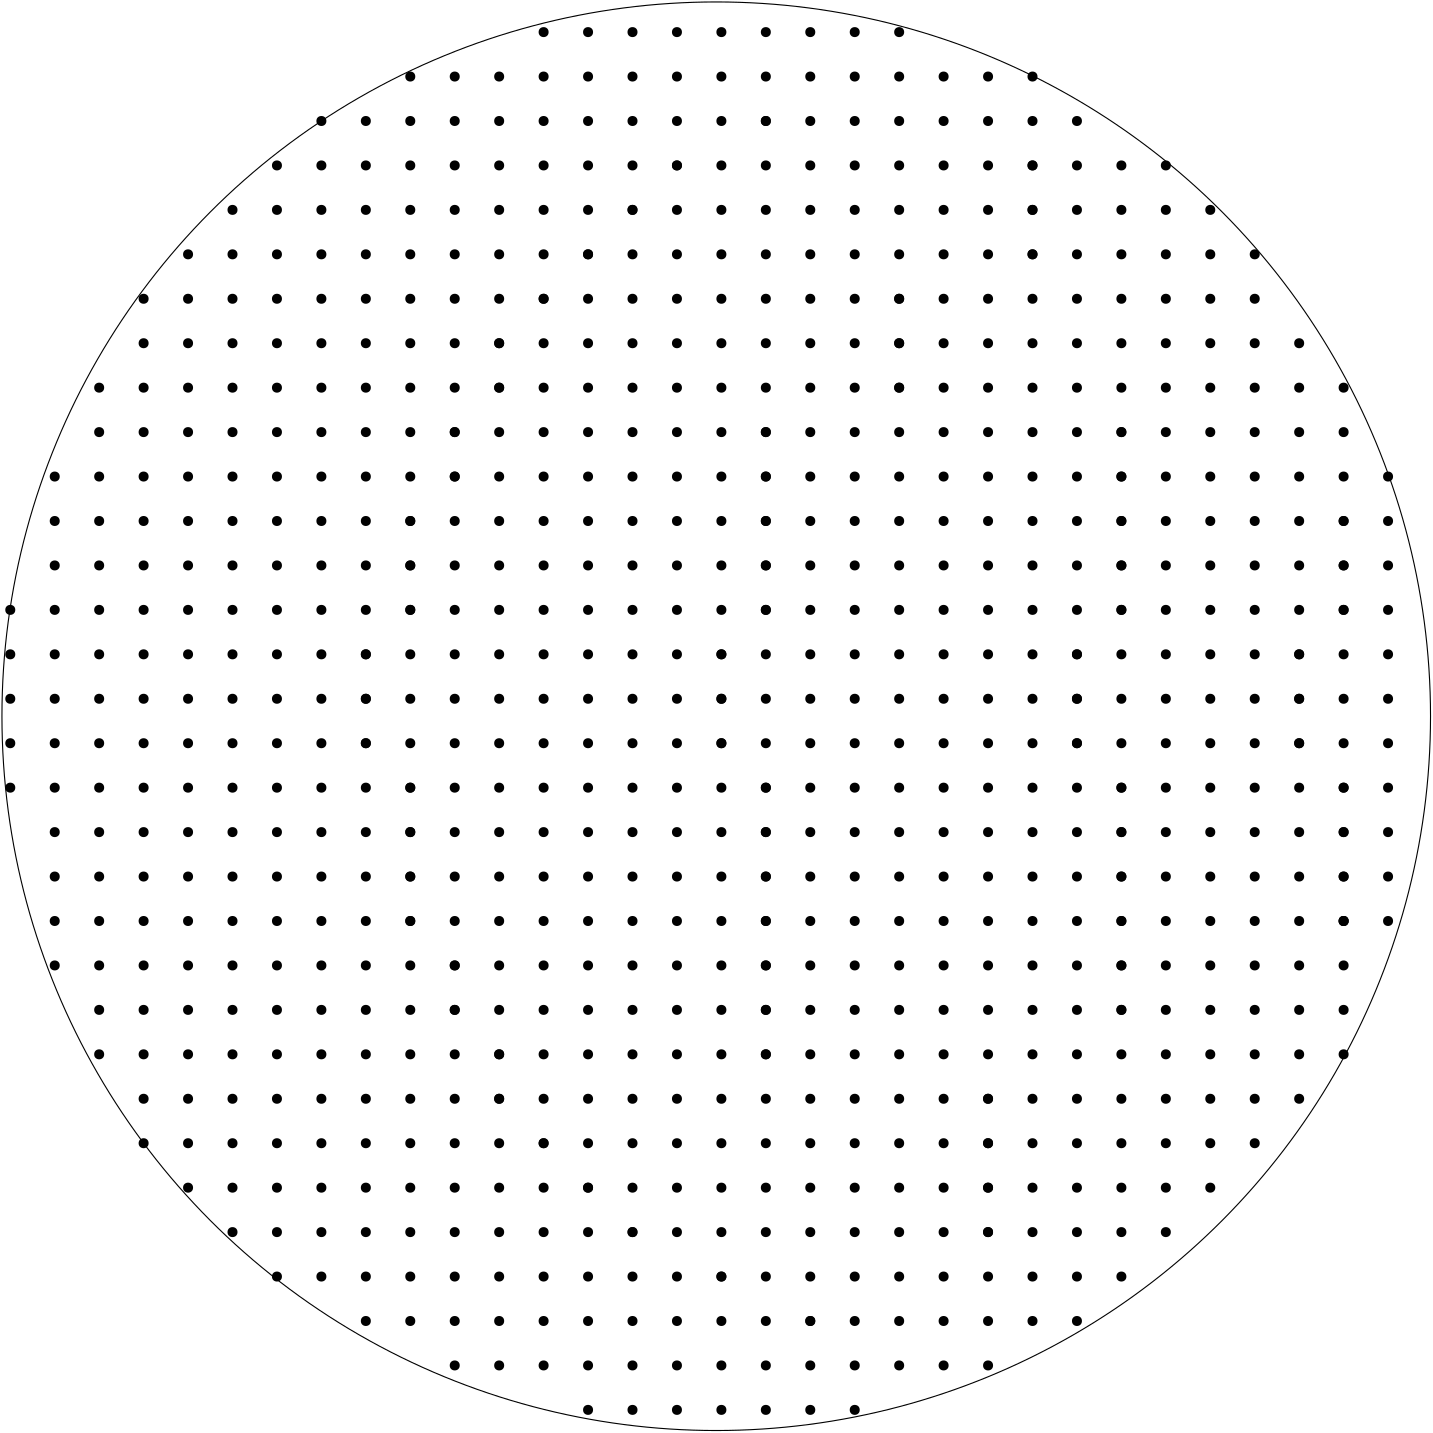 <?xml version="1.0"?>
<!DOCTYPE ipe SYSTEM "ipe.dtd">
<ipe version="70005" creator="Ipe 7.1.1">
<info created="D:20130605145546" modified="D:20130612111951"/>
<ipestyle name="basic">
<symbol name="arrow/arc(spx)">
<path stroke="sym-stroke" fill="sym-stroke" pen="sym-pen">
0 0 m
-1 0.333 l
-1 -0.333 l
h
</path>
</symbol>
<symbol name="arrow/farc(spx)">
<path stroke="sym-stroke" fill="white" pen="sym-pen">
0 0 m
-1 0.333 l
-1 -0.333 l
h
</path>
</symbol>
<symbol name="mark/circle(sx)" transformations="translations">
<path fill="sym-stroke">
0.6 0 0 0.6 0 0 e
0.4 0 0 0.4 0 0 e
</path>
</symbol>
<symbol name="mark/disk(sx)" transformations="translations">
<path fill="sym-stroke">
0.6 0 0 0.6 0 0 e
</path>
</symbol>
<symbol name="mark/fdisk(sfx)" transformations="translations">
<group>
<path fill="sym-fill">
0.5 0 0 0.5 0 0 e
</path>
<path fill="sym-stroke" fillrule="eofill">
0.6 0 0 0.6 0 0 e
0.4 0 0 0.4 0 0 e
</path>
</group>
</symbol>
<symbol name="mark/box(sx)" transformations="translations">
<path fill="sym-stroke" fillrule="eofill">
-0.6 -0.6 m
0.6 -0.6 l
0.6 0.6 l
-0.6 0.6 l
h
-0.4 -0.4 m
0.4 -0.4 l
0.4 0.4 l
-0.4 0.4 l
h
</path>
</symbol>
<symbol name="mark/square(sx)" transformations="translations">
<path fill="sym-stroke">
-0.6 -0.6 m
0.6 -0.6 l
0.6 0.6 l
-0.6 0.6 l
h
</path>
</symbol>
<symbol name="mark/fsquare(sfx)" transformations="translations">
<group>
<path fill="sym-fill">
-0.5 -0.5 m
0.5 -0.5 l
0.5 0.5 l
-0.5 0.5 l
h
</path>
<path fill="sym-stroke" fillrule="eofill">
-0.6 -0.6 m
0.6 -0.6 l
0.6 0.6 l
-0.6 0.6 l
h
-0.4 -0.4 m
0.4 -0.4 l
0.4 0.4 l
-0.4 0.4 l
h
</path>
</group>
</symbol>
<symbol name="mark/cross(sx)" transformations="translations">
<group>
<path fill="sym-stroke">
-0.43 -0.57 m
0.57 0.43 l
0.43 0.57 l
-0.57 -0.43 l
h
</path>
<path fill="sym-stroke">
-0.43 0.57 m
0.57 -0.43 l
0.43 -0.57 l
-0.57 0.43 l
h
</path>
</group>
</symbol>
<symbol name="arrow/fnormal(spx)">
<path stroke="sym-stroke" fill="white" pen="sym-pen">
0 0 m
-1 0.333 l
-1 -0.333 l
h
</path>
</symbol>
<symbol name="arrow/pointed(spx)">
<path stroke="sym-stroke" fill="sym-stroke" pen="sym-pen">
0 0 m
-1 0.333 l
-0.8 0 l
-1 -0.333 l
h
</path>
</symbol>
<symbol name="arrow/fpointed(spx)">
<path stroke="sym-stroke" fill="white" pen="sym-pen">
0 0 m
-1 0.333 l
-0.8 0 l
-1 -0.333 l
h
</path>
</symbol>
<symbol name="arrow/linear(spx)">
<path stroke="sym-stroke" pen="sym-pen">
-1 0.333 m
0 0 l
-1 -0.333 l
</path>
</symbol>
<symbol name="arrow/fdouble(spx)">
<path stroke="sym-stroke" fill="white" pen="sym-pen">
0 0 m
-1 0.333 l
-1 -0.333 l
h
-1 0 m
-2 0.333 l
-2 -0.333 l
h
</path>
</symbol>
<symbol name="arrow/double(spx)">
<path stroke="sym-stroke" fill="sym-stroke" pen="sym-pen">
0 0 m
-1 0.333 l
-1 -0.333 l
h
-1 0 m
-2 0.333 l
-2 -0.333 l
h
</path>
</symbol>
<pen name="heavier" value="0.8"/>
<pen name="fat" value="1.2"/>
<pen name="ultrafat" value="2"/>
<symbolsize name="large" value="5"/>
<symbolsize name="small" value="2"/>
<symbolsize name="tiny" value="1.1"/>
<arrowsize name="large" value="10"/>
<arrowsize name="small" value="5"/>
<arrowsize name="tiny" value="3"/>
<color name="red" value="1 0 0"/>
<color name="green" value="0 1 0"/>
<color name="blue" value="0 0 1"/>
<color name="yellow" value="1 1 0"/>
<color name="orange" value="1 0.647 0"/>
<color name="gold" value="1 0.843 0"/>
<color name="purple" value="0.627 0.125 0.941"/>
<color name="gray" value="0.745"/>
<color name="brown" value="0.647 0.165 0.165"/>
<color name="navy" value="0 0 0.502"/>
<color name="pink" value="1 0.753 0.796"/>
<color name="seagreen" value="0.18 0.545 0.341"/>
<color name="turquoise" value="0.251 0.878 0.816"/>
<color name="violet" value="0.933 0.51 0.933"/>
<color name="darkblue" value="0 0 0.545"/>
<color name="darkcyan" value="0 0.545 0.545"/>
<color name="darkgray" value="0.663"/>
<color name="darkgreen" value="0 0.392 0"/>
<color name="darkmagenta" value="0.545 0 0.545"/>
<color name="darkorange" value="1 0.549 0"/>
<color name="darkred" value="0.545 0 0"/>
<color name="lightblue" value="0.678 0.847 0.902"/>
<color name="lightcyan" value="0.878 1 1"/>
<color name="lightgray" value="0.827"/>
<color name="lightgreen" value="0.565 0.933 0.565"/>
<color name="lightyellow" value="1 1 0.878"/>
<dashstyle name="dashed" value="[4] 0"/>
<dashstyle name="dotted" value="[1 3] 0"/>
<dashstyle name="dash dotted" value="[4 2 1 2] 0"/>
<dashstyle name="dash dot dotted" value="[4 2 1 2 1 2] 0"/>
<textsize name="large" value="\large"/>
<textsize name="small" value="\small"/>
<textsize name="tiny" value="\tiny"/>
<textsize name="Large" value="\Large"/>
<textsize name="LARGE" value="\LARGE"/>
<textsize name="huge" value="\huge"/>
<textsize name="Huge" value="\Huge"/>
<textsize name="footnote" value="\footnotesize"/>
<textstyle name="center" begin="\begin{center}" end="\end{center}"/>
<textstyle name="itemize" begin="\begin{itemize}" end="\end{itemize}"/>
<textstyle name="item" begin="\begin{itemize}\item{}" end="\end{itemize}"/>
<gridsize name="4 pts" value="4"/>
<gridsize name="8 pts (~3 mm)" value="8"/>
<gridsize name="16 pts (~6 mm)" value="16"/>
<gridsize name="32 pts (~12 mm)" value="32"/>
<gridsize name="10 pts (~3.5 mm)" value="10"/>
<gridsize name="20 pts (~7 mm)" value="20"/>
<gridsize name="14 pts (~5 mm)" value="14"/>
<gridsize name="28 pts (~10 mm)" value="28"/>
<gridsize name="56 pts (~20 mm)" value="56"/>
<anglesize name="90 deg" value="90"/>
<anglesize name="60 deg" value="60"/>
<anglesize name="45 deg" value="45"/>
<anglesize name="30 deg" value="30"/>
<anglesize name="22.5 deg" value="22.5"/>
<tiling name="falling" angle="-60" step="4" width="1"/>
<tiling name="rising" angle="30" step="4" width="1"/>
</ipestyle>
<page>
<layer name="points"/>
<layer name="disk"/>
<layer name="voronoi"/>
<layer name="triangulation"/>
<layer name="internalEdges"/>
<layer name="alpha"/>
<layer name="beta"/>
<layer name="gamma"/>
<layer name="delta"/>
<view layers="points disk" active="disk"/>
<view layers="triangulation" active="triangulation"/>
<view layers="triangulation internalEdges" active="internalEdges"/>
<view layers="voronoi" active="voronoi"/>
<use layer="points" matrix="1 0 0 1 32 -32" name="mark/disk(sx)" pos="320 304" size="normal" stroke="black"/>
<use matrix="1 0 0 1 32 -32" name="mark/disk(sx)" pos="368 320" size="normal" stroke="black"/>
<use matrix="1 0 0 1 32 -32" name="mark/disk(sx)" pos="400 336" size="normal" stroke="black"/>
<use matrix="1 0 0 1 32 -32" name="mark/disk(sx)" pos="496 432" size="normal" stroke="black"/>
<use matrix="1 0 0 1 32 -32" name="mark/disk(sx)" pos="512 480" size="normal" stroke="black"/>
<use matrix="1 0 0 1 32 -32" name="mark/disk(sx)" pos="512 640" size="normal" stroke="black"/>
<use matrix="1 0 0 1 32 -32" name="mark/disk(sx)" pos="496 672" size="normal" stroke="black"/>
<use matrix="1 0 0 1 32 -32" name="mark/disk(sx)" pos="384 784" size="normal" stroke="black"/>
<use matrix="1 0 0 1 32 -32" name="mark/disk(sx)" pos="336 800" size="normal" stroke="black"/>
<use matrix="1 0 0 1 32 -32" name="mark/disk(sx)" pos="208 800" size="normal" stroke="black"/>
<use matrix="1 0 0 1 32 -32" name="mark/disk(sx)" pos="160 784" size="normal" stroke="black"/>
<use matrix="1 0 0 1 32 -32" name="mark/disk(sx)" pos="128 768" size="normal" stroke="black"/>
<use matrix="1 0 0 1 32 -32" name="mark/disk(sx)" pos="64 704" size="normal" stroke="black"/>
<use matrix="1 0 0 1 32 -32" name="mark/disk(sx)" pos="32 640" size="normal" stroke="black"/>
<use matrix="1 0 0 1 32 -32" name="mark/disk(sx)" pos="16 592" size="normal" stroke="black"/>
<use matrix="1 0 0 1 32 -32" name="mark/disk(sx)" pos="16 528" size="normal" stroke="black"/>
<use matrix="1 0 0 1 32 -32" name="mark/disk(sx)" pos="112 352" size="normal" stroke="black"/>
<use matrix="1 0 0 1 32 -32" name="mark/disk(sx)" pos="176 320" size="normal" stroke="black"/>
<use matrix="1 0 0 1 32 -32" name="mark/disk(sx)" pos="224 304" size="normal" stroke="black"/>
<use matrix="1 0 0 1 32 -32" name="mark/disk(sx)" pos="320 800" size="normal" stroke="black"/>
<use matrix="1 0 0 1 32 -32" name="mark/disk(sx)" pos="304 800" size="normal" stroke="black"/>
<use matrix="1 0 0 1 32 -32" name="mark/disk(sx)" pos="288 800" size="normal" stroke="black"/>
<use matrix="1 0 0 1 32 -32" name="mark/disk(sx)" pos="272 800" size="normal" stroke="black"/>
<use matrix="1 0 0 1 32 -32" name="mark/disk(sx)" pos="256 800" size="normal" stroke="black"/>
<use matrix="1 0 0 1 32 -32" name="mark/disk(sx)" pos="240 800" size="normal" stroke="black"/>
<use matrix="1 0 0 1 32 -32" name="mark/disk(sx)" pos="224 800" size="normal" stroke="black"/>
<use matrix="1 0 0 1 32 -32" name="mark/disk(sx)" pos="112 752" size="normal" stroke="black"/>
<use matrix="1 0 0 1 32 -32" name="mark/disk(sx)" pos="96 736" size="normal" stroke="black"/>
<use matrix="1 0 0 1 32 -32" name="mark/disk(sx)" pos="80 720" size="normal" stroke="black"/>
<use matrix="1 0 0 1 32 -32" name="mark/disk(sx)" pos="48 672" size="normal" stroke="black"/>
<use matrix="1 0 0 1 32 -32" name="mark/disk(sx)" pos="16 576" size="normal" stroke="black"/>
<use matrix="1 0 0 1 32 -32" name="mark/disk(sx)" pos="16 560" size="normal" stroke="black"/>
<use matrix="1 0 0 1 32 -32" name="mark/disk(sx)" pos="16 544" size="normal" stroke="black"/>
<use matrix="1 0 0 1 32 -32" name="mark/disk(sx)" pos="80 384" size="normal" stroke="black"/>
<use matrix="1 0 0 1 32 -32" name="mark/disk(sx)" pos="96 368" size="normal" stroke="black"/>
<use matrix="1 0 0 1 32 -32" name="mark/disk(sx)" pos="144 336" size="normal" stroke="black"/>
<use matrix="1 0 0 1 32 -32" name="mark/disk(sx)" pos="240 304" size="normal" stroke="black"/>
<use matrix="1 0 0 1 32 -32" name="mark/disk(sx)" pos="256 304" size="normal" stroke="black"/>
<use matrix="1 0 0 1 32 -32" name="mark/disk(sx)" pos="272 304" size="normal" stroke="black"/>
<use matrix="1 0 0 1 32 -32" name="mark/disk(sx)" pos="288 304" size="normal" stroke="black"/>
<use matrix="1 0 0 1 32 -32" name="mark/disk(sx)" pos="304 304" size="normal" stroke="black"/>
<use matrix="1 0 0 1 32 -32" name="mark/disk(sx)" pos="416 352" size="normal" stroke="black"/>
<use matrix="1 0 0 1 32 -32" name="mark/disk(sx)" pos="432 368" size="normal" stroke="black"/>
<use matrix="1 0 0 1 32 -32" name="mark/disk(sx)" pos="448 384" size="normal" stroke="black"/>
<use matrix="1 0 0 1 32 -32" name="mark/disk(sx)" pos="464 400" size="normal" stroke="black"/>
<use matrix="1 0 0 1 32 -32" name="mark/disk(sx)" pos="480 416" size="normal" stroke="black"/>
<use matrix="1 0 0 1 32 -32" name="mark/disk(sx)" pos="512 496" size="normal" stroke="black"/>
<use matrix="1 0 0 1 32 -32" name="mark/disk(sx)" pos="512 512" size="normal" stroke="black"/>
<use matrix="1 0 0 1 32 -32" name="mark/disk(sx)" pos="512 528" size="normal" stroke="black"/>
<use matrix="1 0 0 1 32 -32" name="mark/disk(sx)" pos="512 544" size="normal" stroke="black"/>
<use matrix="1 0 0 1 32 -32" name="mark/disk(sx)" pos="512 560" size="normal" stroke="black"/>
<use matrix="1 0 0 1 32 -32" name="mark/disk(sx)" pos="512 576" size="normal" stroke="black"/>
<use matrix="1 0 0 1 32 -32" name="mark/disk(sx)" pos="512 592" size="normal" stroke="black"/>
<use matrix="1 0 0 1 32 -32" name="mark/disk(sx)" pos="512 624" size="normal" stroke="black"/>
<use matrix="1 0 0 1 32 -32" name="mark/disk(sx)" pos="512 608" size="normal" stroke="black"/>
<use matrix="1 0 0 1 32 -32" name="mark/disk(sx)" pos="480 688" size="normal" stroke="black"/>
<use matrix="1 0 0 1 32 -32" name="mark/disk(sx)" pos="464 720" size="normal" stroke="black"/>
<use matrix="1 0 0 1 32 -32" name="mark/disk(sx)" pos="448 736" size="normal" stroke="black"/>
<use matrix="1 0 0 1 32 -32" name="mark/disk(sx)" pos="432 752" size="normal" stroke="black"/>
<use matrix="1 0 0 1 32 -32" name="mark/disk(sx)" pos="400 768" size="normal" stroke="black"/>
<use matrix="1 0 0 1 32 -32" name="mark/disk(sx)" pos="32 480" size="normal" stroke="black"/>
<use matrix="1 0 0 1 32 -32" name="mark/disk(sx)" pos="32 464" size="normal" stroke="black"/>
<use matrix="1 0 0 1 32 -32" name="mark/disk(sx)" pos="48 432" size="normal" stroke="black"/>
<use matrix="1 0 0 1 32 -32" name="mark/disk(sx)" pos="64 400" size="normal" stroke="black"/>
<use matrix="1 0 0 1 32 -32" name="mark/disk(sx)" pos="352 320" size="normal" stroke="black"/>
<use matrix="1 0 0 1 32 -32" name="mark/disk(sx)" pos="496 448" size="normal" stroke="black"/>
<use matrix="1 0 0 1 32 -32" name="mark/disk(sx)" pos="368 784" size="normal" stroke="black"/>
<use matrix="1 0 0 1 32 -32" name="mark/disk(sx)" pos="176 784" size="normal" stroke="black"/>
<use matrix="1 0 0 1 32 -32" name="mark/disk(sx)" pos="32 624" size="normal" stroke="black"/>
<use matrix="1 0 0 1 32 -32" name="mark/disk(sx)" pos="32 496" size="normal" stroke="black"/>
<use matrix="1 0 0 1 32 -32" name="mark/disk(sx)" pos="192 320" size="normal" stroke="black"/>
<use matrix="1 0 0 1 32 -32" name="mark/disk(sx)" pos="192 784" size="normal" stroke="black"/>
<use matrix="1 0 0 1 32 -32" name="mark/disk(sx)" pos="144 768" size="normal" stroke="black"/>
<use matrix="1 0 0 1 32 -32" name="mark/disk(sx)" pos="64 688" size="normal" stroke="black"/>
<use matrix="1 0 0 1 32 -32" name="mark/disk(sx)" pos="48 656" size="normal" stroke="black"/>
<use matrix="1 0 0 1 32 -32" name="mark/disk(sx)" pos="32 608" size="normal" stroke="black"/>
<use matrix="1 0 0 1 32 -32" name="mark/disk(sx)" pos="32 512" size="normal" stroke="black"/>
<use matrix="1 0 0 1 32 -32" name="mark/disk(sx)" pos="48 448" size="normal" stroke="black"/>
<use matrix="1 0 0 1 32 -32" name="mark/disk(sx)" pos="64 416" size="normal" stroke="black"/>
<use matrix="1 0 0 1 32 -32" name="mark/disk(sx)" pos="128 352" size="normal" stroke="black"/>
<use matrix="1 0 0 1 32 -32" name="mark/disk(sx)" pos="160 336" size="normal" stroke="black"/>
<use matrix="1 0 0 1 32 -32" name="mark/disk(sx)" pos="208 320" size="normal" stroke="black"/>
<use matrix="1 0 0 1 32 -32" name="mark/disk(sx)" pos="336 320" size="normal" stroke="black"/>
<use matrix="1 0 0 1 32 -32" name="mark/disk(sx)" pos="384 336" size="normal" stroke="black"/>
<use matrix="1 0 0 1 32 -32" name="mark/disk(sx)" pos="496 464" size="normal" stroke="black"/>
<use matrix="1 0 0 1 32 -32" name="mark/disk(sx)" pos="496 656" size="normal" stroke="black"/>
<use matrix="1 0 0 1 32 -32" name="mark/disk(sx)" pos="464 704" size="normal" stroke="black"/>
<use matrix="1 0 0 1 32 -32" name="mark/disk(sx)" pos="416 752" size="normal" stroke="black"/>
<use matrix="1 0 0 1 32 -32" name="mark/disk(sx)" pos="352 784" size="normal" stroke="black"/>
<use matrix="1 0 0 1 32 -32" name="mark/disk(sx)" pos="208 784" size="normal" stroke="black"/>
<use matrix="1 0 0 1 32 -32" name="mark/disk(sx)" pos="128 752" size="normal" stroke="black"/>
<use matrix="1 0 0 1 32 -32" name="mark/disk(sx)" pos="160 768" size="normal" stroke="black"/>
<use matrix="1 0 0 1 32 -32" name="mark/disk(sx)" pos="112 736" size="normal" stroke="black"/>
<use matrix="1 0 0 1 32 -32" name="mark/disk(sx)" pos="96 720" size="normal" stroke="black"/>
<use matrix="1 0 0 1 32 -32" name="mark/disk(sx)" pos="80 704" size="normal" stroke="black"/>
<use matrix="1 0 0 1 32 -32" name="mark/disk(sx)" pos="64 672" size="normal" stroke="black"/>
<use matrix="1 0 0 1 32 -32" name="mark/disk(sx)" pos="48 640" size="normal" stroke="black"/>
<use matrix="1 0 0 1 32 -32" name="mark/disk(sx)" pos="32 592" size="normal" stroke="black"/>
<use matrix="1 0 0 1 32 -32" name="mark/disk(sx)" pos="32 528" size="normal" stroke="black"/>
<use matrix="1 0 0 1 32 -32" name="mark/disk(sx)" pos="48 464" size="normal" stroke="black"/>
<use matrix="1 0 0 1 32 -32" name="mark/disk(sx)" pos="64 432" size="normal" stroke="black"/>
<use matrix="1 0 0 1 32 -32" name="mark/disk(sx)" pos="80 400" size="normal" stroke="black"/>
<use matrix="1 0 0 1 32 -32" name="mark/disk(sx)" pos="96 384" size="normal" stroke="black"/>
<use matrix="1 0 0 1 32 -32" name="mark/disk(sx)" pos="112 368" size="normal" stroke="black"/>
<use matrix="1 0 0 1 32 -32" name="mark/disk(sx)" pos="144 352" size="normal" stroke="black"/>
<use matrix="1 0 0 1 32 -32" name="mark/disk(sx)" pos="176 336" size="normal" stroke="black"/>
<use matrix="1 0 0 1 32 -32" name="mark/disk(sx)" pos="224 320" size="normal" stroke="black"/>
<use matrix="1 0 0 1 32 -32" name="mark/disk(sx)" pos="320 320" size="normal" stroke="black"/>
<use matrix="1 0 0 1 32 -32" name="mark/disk(sx)" pos="368 336" size="normal" stroke="black"/>
<use matrix="1 0 0 1 32 -32" name="mark/disk(sx)" pos="400 352" size="normal" stroke="black"/>
<use matrix="1 0 0 1 32 -32" name="mark/disk(sx)" pos="416 368" size="normal" stroke="black"/>
<use matrix="1 0 0 1 32 -32" name="mark/disk(sx)" pos="432 384" size="normal" stroke="black"/>
<use matrix="1 0 0 1 32 -32" name="mark/disk(sx)" pos="448 400" size="normal" stroke="black"/>
<use matrix="1 0 0 1 32 -32" name="mark/disk(sx)" pos="464 416" size="normal" stroke="black"/>
<use matrix="1 0 0 1 32 -32" name="mark/disk(sx)" pos="480 432" size="normal" stroke="black"/>
<use matrix="1 0 0 1 32 -32" name="mark/disk(sx)" pos="496 480" size="normal" stroke="black"/>
<use matrix="1 0 0 1 32 -32" name="mark/disk(sx)" pos="496 640" size="normal" stroke="black"/>
<use matrix="1 0 0 1 32 -32" name="mark/disk(sx)" pos="480 672" size="normal" stroke="black"/>
<use matrix="1 0 0 1 32 -32" name="mark/disk(sx)" pos="464 688" size="normal" stroke="black"/>
<use matrix="1 0 0 1 32 -32" name="mark/disk(sx)" pos="448 720" size="normal" stroke="black"/>
<use matrix="1 0 0 1 32 -32" name="mark/disk(sx)" pos="432 736" size="normal" stroke="black"/>
<use matrix="1 0 0 1 32 -32" name="mark/disk(sx)" pos="400 752" size="normal" stroke="black"/>
<use matrix="1 0 0 1 32 -32" name="mark/disk(sx)" pos="384 768" size="normal" stroke="black"/>
<use matrix="1 0 0 1 32 -32" name="mark/disk(sx)" pos="336 784" size="normal" stroke="black"/>
<use matrix="1 0 0 1 16 0" name="mark/disk(sx)" pos="240 752" size="normal" stroke="black"/>
<use matrix="1 0 0 1 16 0" name="mark/disk(sx)" pos="256 752" size="normal" stroke="black"/>
<use matrix="1 0 0 1 16 0" name="mark/disk(sx)" pos="272 752" size="normal" stroke="black"/>
<use matrix="1 0 0 1 16 0" name="mark/disk(sx)" pos="288 752" size="normal" stroke="black"/>
<use matrix="1 0 0 1 16 0" name="mark/disk(sx)" pos="304 752" size="normal" stroke="black"/>
<use matrix="1 0 0 1 16 0" name="mark/disk(sx)" pos="320 752" size="normal" stroke="black"/>
<use matrix="1 0 0 1 16 0" name="mark/disk(sx)" pos="336 752" size="normal" stroke="black"/>
<use matrix="1 0 0 1 -16 -48" name="mark/disk(sx)" pos="336 784" size="normal" stroke="black"/>
<use matrix="1 0 0 1 -16 -48" name="mark/disk(sx)" pos="336 784" size="normal" stroke="black"/>
<use matrix="1 0 0 1 -32 -16" name="mark/disk(sx)" pos="240 752" size="normal" stroke="black"/>
<use matrix="1 0 0 1 -32 -16" name="mark/disk(sx)" pos="256 752" size="normal" stroke="black"/>
<use matrix="1 0 0 1 -32 -16" name="mark/disk(sx)" pos="272 752" size="normal" stroke="black"/>
<use matrix="1 0 0 1 -32 -16" name="mark/disk(sx)" pos="288 752" size="normal" stroke="black"/>
<use matrix="1 0 0 1 -32 -16" name="mark/disk(sx)" pos="304 752" size="normal" stroke="black"/>
<use matrix="1 0 0 1 -32 -16" name="mark/disk(sx)" pos="320 752" size="normal" stroke="black"/>
<use matrix="1 0 0 1 -32 -16" name="mark/disk(sx)" pos="336 752" size="normal" stroke="black"/>
<use matrix="1 0 0 1 -48 -64" name="mark/disk(sx)" pos="336 784" size="normal" stroke="black"/>
<use matrix="1 0 0 1 -48 -64" name="mark/disk(sx)" pos="336 784" size="normal" stroke="black"/>
<use matrix="1 0 0 1 -64 -32" name="mark/disk(sx)" pos="240 752" size="normal" stroke="black"/>
<use matrix="1 0 0 1 -64 -32" name="mark/disk(sx)" pos="256 752" size="normal" stroke="black"/>
<use matrix="1 0 0 1 -64 -32" name="mark/disk(sx)" pos="272 752" size="normal" stroke="black"/>
<use matrix="1 0 0 1 -64 -32" name="mark/disk(sx)" pos="288 752" size="normal" stroke="black"/>
<use matrix="1 0 0 1 -64 -32" name="mark/disk(sx)" pos="304 752" size="normal" stroke="black"/>
<use matrix="1 0 0 1 -64 -32" name="mark/disk(sx)" pos="320 752" size="normal" stroke="black"/>
<use matrix="1 0 0 1 -64 -32" name="mark/disk(sx)" pos="336 752" size="normal" stroke="black"/>
<use matrix="1 0 0 1 -64 -80" name="mark/disk(sx)" pos="336 784" size="normal" stroke="black"/>
<use matrix="1 0 0 1 -64 -80" name="mark/disk(sx)" pos="336 784" size="normal" stroke="black"/>
<use matrix="1 0 0 1 -80 -48" name="mark/disk(sx)" pos="240 752" size="normal" stroke="black"/>
<use matrix="1 0 0 1 -80 -48" name="mark/disk(sx)" pos="256 752" size="normal" stroke="black"/>
<use matrix="1 0 0 1 -80 -48" name="mark/disk(sx)" pos="272 752" size="normal" stroke="black"/>
<use matrix="1 0 0 1 -80 -48" name="mark/disk(sx)" pos="288 752" size="normal" stroke="black"/>
<use matrix="1 0 0 1 -80 -48" name="mark/disk(sx)" pos="304 752" size="normal" stroke="black"/>
<use matrix="1 0 0 1 -80 -48" name="mark/disk(sx)" pos="320 752" size="normal" stroke="black"/>
<use matrix="1 0 0 1 -80 -48" name="mark/disk(sx)" pos="336 752" size="normal" stroke="black"/>
<use matrix="1 0 0 1 -80 -96" name="mark/disk(sx)" pos="336 784" size="normal" stroke="black"/>
<use matrix="1 0 0 1 -80 -96" name="mark/disk(sx)" pos="336 784" size="normal" stroke="black"/>
<use matrix="1 0 0 1 -96 -64" name="mark/disk(sx)" pos="240 752" size="normal" stroke="black"/>
<use matrix="1 0 0 1 -96 -64" name="mark/disk(sx)" pos="256 752" size="normal" stroke="black"/>
<use matrix="1 0 0 1 -96 -64" name="mark/disk(sx)" pos="272 752" size="normal" stroke="black"/>
<use matrix="1 0 0 1 -96 -64" name="mark/disk(sx)" pos="288 752" size="normal" stroke="black"/>
<use matrix="1 0 0 1 -96 -64" name="mark/disk(sx)" pos="304 752" size="normal" stroke="black"/>
<use matrix="1 0 0 1 -96 -64" name="mark/disk(sx)" pos="320 752" size="normal" stroke="black"/>
<use matrix="1 0 0 1 -96 -64" name="mark/disk(sx)" pos="336 752" size="normal" stroke="black"/>
<use matrix="1 0 0 1 -96 -112" name="mark/disk(sx)" pos="336 784" size="normal" stroke="black"/>
<use matrix="1 0 0 1 -96 -112" name="mark/disk(sx)" pos="336 784" size="normal" stroke="black"/>
<use matrix="1 0 0 1 -112 -80" name="mark/disk(sx)" pos="240 752" size="normal" stroke="black"/>
<use matrix="1 0 0 1 -112 -80" name="mark/disk(sx)" pos="256 752" size="normal" stroke="black"/>
<use matrix="1 0 0 1 -112 -80" name="mark/disk(sx)" pos="272 752" size="normal" stroke="black"/>
<use matrix="1 0 0 1 -112 -80" name="mark/disk(sx)" pos="288 752" size="normal" stroke="black"/>
<use matrix="1 0 0 1 -112 -80" name="mark/disk(sx)" pos="304 752" size="normal" stroke="black"/>
<use matrix="1 0 0 1 -112 -80" name="mark/disk(sx)" pos="320 752" size="normal" stroke="black"/>
<use matrix="1 0 0 1 -112 -80" name="mark/disk(sx)" pos="336 752" size="normal" stroke="black"/>
<use matrix="1 0 0 1 -112 -128" name="mark/disk(sx)" pos="336 784" size="normal" stroke="black"/>
<use matrix="1 0 0 1 -112 -128" name="mark/disk(sx)" pos="336 784" size="normal" stroke="black"/>
<use matrix="1 0 0 1 -128 -96" name="mark/disk(sx)" pos="240 752" size="normal" stroke="black"/>
<use matrix="1 0 0 1 -128 -96" name="mark/disk(sx)" pos="256 752" size="normal" stroke="black"/>
<use matrix="1 0 0 1 -128 -96" name="mark/disk(sx)" pos="272 752" size="normal" stroke="black"/>
<use matrix="1 0 0 1 -128 -96" name="mark/disk(sx)" pos="288 752" size="normal" stroke="black"/>
<use matrix="1 0 0 1 -128 -96" name="mark/disk(sx)" pos="304 752" size="normal" stroke="black"/>
<use matrix="1 0 0 1 -128 -96" name="mark/disk(sx)" pos="320 752" size="normal" stroke="black"/>
<use matrix="1 0 0 1 -128 -96" name="mark/disk(sx)" pos="336 752" size="normal" stroke="black"/>
<use matrix="1 0 0 1 -112 -144" name="mark/disk(sx)" pos="336 784" size="normal" stroke="black"/>
<use matrix="1 0 0 1 -112 -144" name="mark/disk(sx)" pos="336 784" size="normal" stroke="black"/>
<use matrix="1 0 0 1 -128 -112" name="mark/disk(sx)" pos="240 752" size="normal" stroke="black"/>
<use matrix="1 0 0 1 -128 -112" name="mark/disk(sx)" pos="256 752" size="normal" stroke="black"/>
<use matrix="1 0 0 1 -128 -112" name="mark/disk(sx)" pos="272 752" size="normal" stroke="black"/>
<use matrix="1 0 0 1 -128 -112" name="mark/disk(sx)" pos="288 752" size="normal" stroke="black"/>
<use matrix="1 0 0 1 -128 -112" name="mark/disk(sx)" pos="304 752" size="normal" stroke="black"/>
<use matrix="1 0 0 1 -128 -112" name="mark/disk(sx)" pos="320 752" size="normal" stroke="black"/>
<use matrix="1 0 0 1 -128 -112" name="mark/disk(sx)" pos="336 752" size="normal" stroke="black"/>
<use matrix="1 0 0 1 -128 -160" name="mark/disk(sx)" pos="336 784" size="normal" stroke="black"/>
<use matrix="1 0 0 1 -128 -160" name="mark/disk(sx)" pos="336 784" size="normal" stroke="black"/>
<use matrix="1 0 0 1 -144 -128" name="mark/disk(sx)" pos="240 752" size="normal" stroke="black"/>
<use matrix="1 0 0 1 -144 -128" name="mark/disk(sx)" pos="256 752" size="normal" stroke="black"/>
<use matrix="1 0 0 1 -144 -128" name="mark/disk(sx)" pos="272 752" size="normal" stroke="black"/>
<use matrix="1 0 0 1 -144 -128" name="mark/disk(sx)" pos="288 752" size="normal" stroke="black"/>
<use matrix="1 0 0 1 -144 -128" name="mark/disk(sx)" pos="304 752" size="normal" stroke="black"/>
<use matrix="1 0 0 1 -144 -128" name="mark/disk(sx)" pos="320 752" size="normal" stroke="black"/>
<use matrix="1 0 0 1 -144 -128" name="mark/disk(sx)" pos="336 752" size="normal" stroke="black"/>
<use matrix="1 0 0 1 -128 -176" name="mark/disk(sx)" pos="336 784" size="normal" stroke="black"/>
<use matrix="1 0 0 1 -128 -176" name="mark/disk(sx)" pos="336 784" size="normal" stroke="black"/>
<use matrix="1 0 0 1 -144 -144" name="mark/disk(sx)" pos="240 752" size="normal" stroke="black"/>
<use matrix="1 0 0 1 -144 -144" name="mark/disk(sx)" pos="256 752" size="normal" stroke="black"/>
<use matrix="1 0 0 1 -144 -144" name="mark/disk(sx)" pos="272 752" size="normal" stroke="black"/>
<use matrix="1 0 0 1 -144 -144" name="mark/disk(sx)" pos="288 752" size="normal" stroke="black"/>
<use matrix="1 0 0 1 -144 -144" name="mark/disk(sx)" pos="304 752" size="normal" stroke="black"/>
<use matrix="1 0 0 1 -144 -144" name="mark/disk(sx)" pos="320 752" size="normal" stroke="black"/>
<use matrix="1 0 0 1 -144 -144" name="mark/disk(sx)" pos="336 752" size="normal" stroke="black"/>
<use matrix="1 0 0 1 -144 -192" name="mark/disk(sx)" pos="336 784" size="normal" stroke="black"/>
<use matrix="1 0 0 1 -144 -192" name="mark/disk(sx)" pos="336 784" size="normal" stroke="black"/>
<use matrix="1 0 0 1 -160 -160" name="mark/disk(sx)" pos="240 752" size="normal" stroke="black"/>
<use matrix="1 0 0 1 -160 -160" name="mark/disk(sx)" pos="256 752" size="normal" stroke="black"/>
<use matrix="1 0 0 1 -160 -160" name="mark/disk(sx)" pos="272 752" size="normal" stroke="black"/>
<use matrix="1 0 0 1 -160 -160" name="mark/disk(sx)" pos="288 752" size="normal" stroke="black"/>
<use matrix="1 0 0 1 -160 -160" name="mark/disk(sx)" pos="304 752" size="normal" stroke="black"/>
<use matrix="1 0 0 1 -160 -160" name="mark/disk(sx)" pos="320 752" size="normal" stroke="black"/>
<use matrix="1 0 0 1 -160 -160" name="mark/disk(sx)" pos="336 752" size="normal" stroke="black"/>
<use matrix="1 0 0 1 -144 -208" name="mark/disk(sx)" pos="336 784" size="normal" stroke="black"/>
<use matrix="1 0 0 1 -144 -208" name="mark/disk(sx)" pos="336 784" size="normal" stroke="black"/>
<use matrix="1 0 0 1 -160 -176" name="mark/disk(sx)" pos="240 752" size="normal" stroke="black"/>
<use matrix="1 0 0 1 -160 -176" name="mark/disk(sx)" pos="256 752" size="normal" stroke="black"/>
<use matrix="1 0 0 1 -160 -176" name="mark/disk(sx)" pos="272 752" size="normal" stroke="black"/>
<use matrix="1 0 0 1 -160 -176" name="mark/disk(sx)" pos="288 752" size="normal" stroke="black"/>
<use matrix="1 0 0 1 -160 -176" name="mark/disk(sx)" pos="304 752" size="normal" stroke="black"/>
<use matrix="1 0 0 1 -160 -176" name="mark/disk(sx)" pos="320 752" size="normal" stroke="black"/>
<use matrix="1 0 0 1 -160 -176" name="mark/disk(sx)" pos="336 752" size="normal" stroke="black"/>
<use matrix="1 0 0 1 -144 -224" name="mark/disk(sx)" pos="336 784" size="normal" stroke="black"/>
<use matrix="1 0 0 1 -144 -224" name="mark/disk(sx)" pos="336 784" size="normal" stroke="black"/>
<use matrix="1 0 0 1 -160 -192" name="mark/disk(sx)" pos="240 752" size="normal" stroke="black"/>
<use matrix="1 0 0 1 -160 -192" name="mark/disk(sx)" pos="256 752" size="normal" stroke="black"/>
<use matrix="1 0 0 1 -160 -192" name="mark/disk(sx)" pos="272 752" size="normal" stroke="black"/>
<use matrix="1 0 0 1 -160 -192" name="mark/disk(sx)" pos="288 752" size="normal" stroke="black"/>
<use matrix="1 0 0 1 -160 -192" name="mark/disk(sx)" pos="304 752" size="normal" stroke="black"/>
<use matrix="1 0 0 1 -160 -192" name="mark/disk(sx)" pos="320 752" size="normal" stroke="black"/>
<use matrix="1 0 0 1 -160 -192" name="mark/disk(sx)" pos="336 752" size="normal" stroke="black"/>
<use matrix="1 0 0 1 -160 -240" name="mark/disk(sx)" pos="336 784" size="normal" stroke="black"/>
<use matrix="1 0 0 1 -160 -240" name="mark/disk(sx)" pos="336 784" size="normal" stroke="black"/>
<use matrix="1 0 0 1 -176 -208" name="mark/disk(sx)" pos="240 752" size="normal" stroke="black"/>
<use matrix="1 0 0 1 -176 -208" name="mark/disk(sx)" pos="256 752" size="normal" stroke="black"/>
<use matrix="1 0 0 1 -176 -208" name="mark/disk(sx)" pos="272 752" size="normal" stroke="black"/>
<use matrix="1 0 0 1 -176 -208" name="mark/disk(sx)" pos="288 752" size="normal" stroke="black"/>
<use matrix="1 0 0 1 -176 -208" name="mark/disk(sx)" pos="304 752" size="normal" stroke="black"/>
<use matrix="1 0 0 1 -176 -208" name="mark/disk(sx)" pos="320 752" size="normal" stroke="black"/>
<use matrix="1 0 0 1 -176 -208" name="mark/disk(sx)" pos="336 752" size="normal" stroke="black"/>
<use matrix="1 0 0 1 -160 -256" name="mark/disk(sx)" pos="336 784" size="normal" stroke="black"/>
<use matrix="1 0 0 1 -160 -256" name="mark/disk(sx)" pos="336 784" size="normal" stroke="black"/>
<use matrix="1 0 0 1 -176 -224" name="mark/disk(sx)" pos="240 752" size="normal" stroke="black"/>
<use matrix="1 0 0 1 -176 -224" name="mark/disk(sx)" pos="256 752" size="normal" stroke="black"/>
<use matrix="1 0 0 1 -176 -224" name="mark/disk(sx)" pos="272 752" size="normal" stroke="black"/>
<use matrix="1 0 0 1 -176 -224" name="mark/disk(sx)" pos="288 752" size="normal" stroke="black"/>
<use matrix="1 0 0 1 -176 -224" name="mark/disk(sx)" pos="304 752" size="normal" stroke="black"/>
<use matrix="1 0 0 1 -176 -224" name="mark/disk(sx)" pos="320 752" size="normal" stroke="black"/>
<use matrix="1 0 0 1 -176 -224" name="mark/disk(sx)" pos="336 752" size="normal" stroke="black"/>
<use matrix="1 0 0 1 -160 -272" name="mark/disk(sx)" pos="336 784" size="normal" stroke="black"/>
<use matrix="1 0 0 1 -160 -272" name="mark/disk(sx)" pos="336 784" size="normal" stroke="black"/>
<use matrix="1 0 0 1 -176 -240" name="mark/disk(sx)" pos="240 752" size="normal" stroke="black"/>
<use matrix="1 0 0 1 -176 -240" name="mark/disk(sx)" pos="256 752" size="normal" stroke="black"/>
<use matrix="1 0 0 1 -176 -240" name="mark/disk(sx)" pos="272 752" size="normal" stroke="black"/>
<use matrix="1 0 0 1 -176 -240" name="mark/disk(sx)" pos="288 752" size="normal" stroke="black"/>
<use matrix="1 0 0 1 -176 -240" name="mark/disk(sx)" pos="304 752" size="normal" stroke="black"/>
<use matrix="1 0 0 1 -176 -240" name="mark/disk(sx)" pos="320 752" size="normal" stroke="black"/>
<use matrix="1 0 0 1 -176 -240" name="mark/disk(sx)" pos="336 752" size="normal" stroke="black"/>
<use matrix="1 0 0 1 -144 -288" name="mark/disk(sx)" pos="336 784" size="normal" stroke="black"/>
<use matrix="1 0 0 1 -144 -288" name="mark/disk(sx)" pos="336 784" size="normal" stroke="black"/>
<use matrix="1 0 0 1 -160 -256" name="mark/disk(sx)" pos="240 752" size="normal" stroke="black"/>
<use matrix="1 0 0 1 -160 -256" name="mark/disk(sx)" pos="256 752" size="normal" stroke="black"/>
<use matrix="1 0 0 1 -160 -256" name="mark/disk(sx)" pos="272 752" size="normal" stroke="black"/>
<use matrix="1 0 0 1 -160 -256" name="mark/disk(sx)" pos="288 752" size="normal" stroke="black"/>
<use matrix="1 0 0 1 -160 -256" name="mark/disk(sx)" pos="304 752" size="normal" stroke="black"/>
<use matrix="1 0 0 1 -160 -256" name="mark/disk(sx)" pos="320 752" size="normal" stroke="black"/>
<use matrix="1 0 0 1 -160 -256" name="mark/disk(sx)" pos="336 752" size="normal" stroke="black"/>
<use matrix="1 0 0 1 -144 -304" name="mark/disk(sx)" pos="336 784" size="normal" stroke="black"/>
<use matrix="1 0 0 1 -144 -304" name="mark/disk(sx)" pos="336 784" size="normal" stroke="black"/>
<use matrix="1 0 0 1 -160 -272" name="mark/disk(sx)" pos="240 752" size="normal" stroke="black"/>
<use matrix="1 0 0 1 -160 -272" name="mark/disk(sx)" pos="256 752" size="normal" stroke="black"/>
<use matrix="1 0 0 1 -160 -272" name="mark/disk(sx)" pos="272 752" size="normal" stroke="black"/>
<use matrix="1 0 0 1 -160 -272" name="mark/disk(sx)" pos="288 752" size="normal" stroke="black"/>
<use matrix="1 0 0 1 -160 -272" name="mark/disk(sx)" pos="304 752" size="normal" stroke="black"/>
<use matrix="1 0 0 1 -160 -272" name="mark/disk(sx)" pos="320 752" size="normal" stroke="black"/>
<use matrix="1 0 0 1 -160 -272" name="mark/disk(sx)" pos="336 752" size="normal" stroke="black"/>
<use matrix="1 0 0 1 -144 -320" name="mark/disk(sx)" pos="336 784" size="normal" stroke="black"/>
<use matrix="1 0 0 1 -144 -320" name="mark/disk(sx)" pos="336 784" size="normal" stroke="black"/>
<use matrix="1 0 0 1 -160 -288" name="mark/disk(sx)" pos="240 752" size="normal" stroke="black"/>
<use matrix="1 0 0 1 -160 -288" name="mark/disk(sx)" pos="256 752" size="normal" stroke="black"/>
<use matrix="1 0 0 1 -160 -288" name="mark/disk(sx)" pos="272 752" size="normal" stroke="black"/>
<use matrix="1 0 0 1 -160 -288" name="mark/disk(sx)" pos="288 752" size="normal" stroke="black"/>
<use matrix="1 0 0 1 -160 -288" name="mark/disk(sx)" pos="304 752" size="normal" stroke="black"/>
<use matrix="1 0 0 1 -160 -288" name="mark/disk(sx)" pos="320 752" size="normal" stroke="black"/>
<use matrix="1 0 0 1 -160 -288" name="mark/disk(sx)" pos="336 752" size="normal" stroke="black"/>
<use matrix="1 0 0 1 -144 -336" name="mark/disk(sx)" pos="336 784" size="normal" stroke="black"/>
<use matrix="1 0 0 1 -144 -336" name="mark/disk(sx)" pos="336 784" size="normal" stroke="black"/>
<use matrix="1 0 0 1 -160 -304" name="mark/disk(sx)" pos="240 752" size="normal" stroke="black"/>
<use matrix="1 0 0 1 -160 -304" name="mark/disk(sx)" pos="256 752" size="normal" stroke="black"/>
<use matrix="1 0 0 1 -160 -304" name="mark/disk(sx)" pos="272 752" size="normal" stroke="black"/>
<use matrix="1 0 0 1 -160 -304" name="mark/disk(sx)" pos="288 752" size="normal" stroke="black"/>
<use matrix="1 0 0 1 -160 -304" name="mark/disk(sx)" pos="304 752" size="normal" stroke="black"/>
<use matrix="1 0 0 1 -160 -304" name="mark/disk(sx)" pos="320 752" size="normal" stroke="black"/>
<use matrix="1 0 0 1 -160 -304" name="mark/disk(sx)" pos="336 752" size="normal" stroke="black"/>
<use matrix="1 0 0 1 -128 -352" name="mark/disk(sx)" pos="336 784" size="normal" stroke="black"/>
<use matrix="1 0 0 1 -128 -352" name="mark/disk(sx)" pos="336 784" size="normal" stroke="black"/>
<use matrix="1 0 0 1 -144 -320" name="mark/disk(sx)" pos="240 752" size="normal" stroke="black"/>
<use matrix="1 0 0 1 -144 -320" name="mark/disk(sx)" pos="256 752" size="normal" stroke="black"/>
<use matrix="1 0 0 1 -144 -320" name="mark/disk(sx)" pos="272 752" size="normal" stroke="black"/>
<use matrix="1 0 0 1 -144 -320" name="mark/disk(sx)" pos="288 752" size="normal" stroke="black"/>
<use matrix="1 0 0 1 -144 -320" name="mark/disk(sx)" pos="304 752" size="normal" stroke="black"/>
<use matrix="1 0 0 1 -144 -320" name="mark/disk(sx)" pos="320 752" size="normal" stroke="black"/>
<use matrix="1 0 0 1 -144 -320" name="mark/disk(sx)" pos="336 752" size="normal" stroke="black"/>
<use matrix="1 0 0 1 -128 -368" name="mark/disk(sx)" pos="336 784" size="normal" stroke="black"/>
<use matrix="1 0 0 1 -128 -368" name="mark/disk(sx)" pos="336 784" size="normal" stroke="black"/>
<use matrix="1 0 0 1 -144 -336" name="mark/disk(sx)" pos="240 752" size="normal" stroke="black"/>
<use matrix="1 0 0 1 -144 -336" name="mark/disk(sx)" pos="256 752" size="normal" stroke="black"/>
<use matrix="1 0 0 1 -144 -336" name="mark/disk(sx)" pos="272 752" size="normal" stroke="black"/>
<use matrix="1 0 0 1 -144 -336" name="mark/disk(sx)" pos="288 752" size="normal" stroke="black"/>
<use matrix="1 0 0 1 -144 -336" name="mark/disk(sx)" pos="304 752" size="normal" stroke="black"/>
<use matrix="1 0 0 1 -144 -336" name="mark/disk(sx)" pos="320 752" size="normal" stroke="black"/>
<use matrix="1 0 0 1 -144 -336" name="mark/disk(sx)" pos="336 752" size="normal" stroke="black"/>
<use matrix="1 0 0 1 -112 -384" name="mark/disk(sx)" pos="336 784" size="normal" stroke="black"/>
<use matrix="1 0 0 1 -112 -384" name="mark/disk(sx)" pos="336 784" size="normal" stroke="black"/>
<use matrix="1 0 0 1 -128 -352" name="mark/disk(sx)" pos="240 752" size="normal" stroke="black"/>
<use matrix="1 0 0 1 -128 -352" name="mark/disk(sx)" pos="256 752" size="normal" stroke="black"/>
<use matrix="1 0 0 1 -128 -352" name="mark/disk(sx)" pos="272 752" size="normal" stroke="black"/>
<use matrix="1 0 0 1 -128 -352" name="mark/disk(sx)" pos="288 752" size="normal" stroke="black"/>
<use matrix="1 0 0 1 -128 -352" name="mark/disk(sx)" pos="304 752" size="normal" stroke="black"/>
<use matrix="1 0 0 1 -128 -352" name="mark/disk(sx)" pos="320 752" size="normal" stroke="black"/>
<use matrix="1 0 0 1 -128 -352" name="mark/disk(sx)" pos="336 752" size="normal" stroke="black"/>
<use matrix="1 0 0 1 -112 -400" name="mark/disk(sx)" pos="336 784" size="normal" stroke="black"/>
<use matrix="1 0 0 1 -112 -400" name="mark/disk(sx)" pos="336 784" size="normal" stroke="black"/>
<use matrix="1 0 0 1 -128 -368" name="mark/disk(sx)" pos="240 752" size="normal" stroke="black"/>
<use matrix="1 0 0 1 -128 -368" name="mark/disk(sx)" pos="256 752" size="normal" stroke="black"/>
<use matrix="1 0 0 1 -128 -368" name="mark/disk(sx)" pos="272 752" size="normal" stroke="black"/>
<use matrix="1 0 0 1 -128 -368" name="mark/disk(sx)" pos="288 752" size="normal" stroke="black"/>
<use matrix="1 0 0 1 -128 -368" name="mark/disk(sx)" pos="304 752" size="normal" stroke="black"/>
<use matrix="1 0 0 1 -128 -368" name="mark/disk(sx)" pos="320 752" size="normal" stroke="black"/>
<use matrix="1 0 0 1 -128 -368" name="mark/disk(sx)" pos="336 752" size="normal" stroke="black"/>
<use matrix="1 0 0 1 -96 -416" name="mark/disk(sx)" pos="336 784" size="normal" stroke="black"/>
<use matrix="1 0 0 1 -96 -416" name="mark/disk(sx)" pos="336 784" size="normal" stroke="black"/>
<use matrix="1 0 0 1 -112 -384" name="mark/disk(sx)" pos="240 752" size="normal" stroke="black"/>
<use matrix="1 0 0 1 -112 -384" name="mark/disk(sx)" pos="256 752" size="normal" stroke="black"/>
<use matrix="1 0 0 1 -112 -384" name="mark/disk(sx)" pos="272 752" size="normal" stroke="black"/>
<use matrix="1 0 0 1 -112 -384" name="mark/disk(sx)" pos="288 752" size="normal" stroke="black"/>
<use matrix="1 0 0 1 -112 -384" name="mark/disk(sx)" pos="304 752" size="normal" stroke="black"/>
<use matrix="1 0 0 1 -112 -384" name="mark/disk(sx)" pos="320 752" size="normal" stroke="black"/>
<use matrix="1 0 0 1 -112 -384" name="mark/disk(sx)" pos="336 752" size="normal" stroke="black"/>
<use matrix="1 0 0 1 -80 -432" name="mark/disk(sx)" pos="336 784" size="normal" stroke="black"/>
<use matrix="1 0 0 1 -80 -432" name="mark/disk(sx)" pos="336 784" size="normal" stroke="black"/>
<use matrix="1 0 0 1 -96 -400" name="mark/disk(sx)" pos="240 752" size="normal" stroke="black"/>
<use matrix="1 0 0 1 -96 -400" name="mark/disk(sx)" pos="256 752" size="normal" stroke="black"/>
<use matrix="1 0 0 1 -96 -400" name="mark/disk(sx)" pos="272 752" size="normal" stroke="black"/>
<use matrix="1 0 0 1 -96 -400" name="mark/disk(sx)" pos="288 752" size="normal" stroke="black"/>
<use matrix="1 0 0 1 -96 -400" name="mark/disk(sx)" pos="304 752" size="normal" stroke="black"/>
<use matrix="1 0 0 1 -96 -400" name="mark/disk(sx)" pos="320 752" size="normal" stroke="black"/>
<use matrix="1 0 0 1 -96 -400" name="mark/disk(sx)" pos="336 752" size="normal" stroke="black"/>
<use matrix="1 0 0 1 -64 -448" name="mark/disk(sx)" pos="336 784" size="normal" stroke="black"/>
<use matrix="1 0 0 1 -64 -448" name="mark/disk(sx)" pos="336 784" size="normal" stroke="black"/>
<use matrix="1 0 0 1 -80 -416" name="mark/disk(sx)" pos="240 752" size="normal" stroke="black"/>
<use matrix="1 0 0 1 -80 -416" name="mark/disk(sx)" pos="256 752" size="normal" stroke="black"/>
<use matrix="1 0 0 1 -80 -416" name="mark/disk(sx)" pos="272 752" size="normal" stroke="black"/>
<use matrix="1 0 0 1 -80 -416" name="mark/disk(sx)" pos="288 752" size="normal" stroke="black"/>
<use matrix="1 0 0 1 -80 -416" name="mark/disk(sx)" pos="304 752" size="normal" stroke="black"/>
<use matrix="1 0 0 1 -80 -416" name="mark/disk(sx)" pos="320 752" size="normal" stroke="black"/>
<use matrix="1 0 0 1 -80 -416" name="mark/disk(sx)" pos="336 752" size="normal" stroke="black"/>
<use matrix="1 0 0 1 -32 -464" name="mark/disk(sx)" pos="336 784" size="normal" stroke="black"/>
<use matrix="1 0 0 1 -32 -464" name="mark/disk(sx)" pos="336 784" size="normal" stroke="black"/>
<use matrix="1 0 0 1 -48 -432" name="mark/disk(sx)" pos="240 752" size="normal" stroke="black"/>
<use matrix="1 0 0 1 -48 -432" name="mark/disk(sx)" pos="256 752" size="normal" stroke="black"/>
<use matrix="1 0 0 1 -48 -432" name="mark/disk(sx)" pos="272 752" size="normal" stroke="black"/>
<use matrix="1 0 0 1 -48 -432" name="mark/disk(sx)" pos="288 752" size="normal" stroke="black"/>
<use matrix="1 0 0 1 -48 -432" name="mark/disk(sx)" pos="304 752" size="normal" stroke="black"/>
<use matrix="1 0 0 1 -48 -432" name="mark/disk(sx)" pos="320 752" size="normal" stroke="black"/>
<use matrix="1 0 0 1 -48 -432" name="mark/disk(sx)" pos="336 752" size="normal" stroke="black"/>
<use matrix="1 0 0 1 0 -480" name="mark/disk(sx)" pos="336 784" size="normal" stroke="black"/>
<use matrix="1 0 0 1 0 -480" name="mark/disk(sx)" pos="336 784" size="normal" stroke="black"/>
<use matrix="1 0 0 1 -16 -448" name="mark/disk(sx)" pos="240 752" size="normal" stroke="black"/>
<use matrix="1 0 0 1 -16 -448" name="mark/disk(sx)" pos="256 752" size="normal" stroke="black"/>
<use matrix="1 0 0 1 -16 -448" name="mark/disk(sx)" pos="272 752" size="normal" stroke="black"/>
<use matrix="1 0 0 1 -16 -448" name="mark/disk(sx)" pos="288 752" size="normal" stroke="black"/>
<use matrix="1 0 0 1 -16 -448" name="mark/disk(sx)" pos="304 752" size="normal" stroke="black"/>
<use matrix="1 0 0 1 -16 -448" name="mark/disk(sx)" pos="320 752" size="normal" stroke="black"/>
<use matrix="1 0 0 1 -16 -448" name="mark/disk(sx)" pos="336 752" size="normal" stroke="black"/>
<use matrix="1 0 0 1 64 -448" name="mark/disk(sx)" pos="336 784" size="normal" stroke="black"/>
<use matrix="1 0 0 1 64 -448" name="mark/disk(sx)" pos="336 784" size="normal" stroke="black"/>
<use matrix="1 0 0 1 48 -416" name="mark/disk(sx)" pos="240 752" size="normal" stroke="black"/>
<use matrix="1 0 0 1 48 -416" name="mark/disk(sx)" pos="256 752" size="normal" stroke="black"/>
<use matrix="1 0 0 1 48 -416" name="mark/disk(sx)" pos="272 752" size="normal" stroke="black"/>
<use matrix="1 0 0 1 48 -416" name="mark/disk(sx)" pos="288 752" size="normal" stroke="black"/>
<use matrix="1 0 0 1 48 -416" name="mark/disk(sx)" pos="304 752" size="normal" stroke="black"/>
<use matrix="1 0 0 1 48 -416" name="mark/disk(sx)" pos="320 752" size="normal" stroke="black"/>
<use matrix="1 0 0 1 48 -416" name="mark/disk(sx)" pos="336 752" size="normal" stroke="black"/>
<use matrix="1 0 0 1 64 -432" name="mark/disk(sx)" pos="336 784" size="normal" stroke="black"/>
<use matrix="1 0 0 1 64 -432" name="mark/disk(sx)" pos="336 784" size="normal" stroke="black"/>
<use matrix="1 0 0 1 48 -400" name="mark/disk(sx)" pos="240 752" size="normal" stroke="black"/>
<use matrix="1 0 0 1 48 -400" name="mark/disk(sx)" pos="256 752" size="normal" stroke="black"/>
<use matrix="1 0 0 1 48 -400" name="mark/disk(sx)" pos="272 752" size="normal" stroke="black"/>
<use matrix="1 0 0 1 48 -400" name="mark/disk(sx)" pos="288 752" size="normal" stroke="black"/>
<use matrix="1 0 0 1 48 -400" name="mark/disk(sx)" pos="304 752" size="normal" stroke="black"/>
<use matrix="1 0 0 1 48 -400" name="mark/disk(sx)" pos="320 752" size="normal" stroke="black"/>
<use matrix="1 0 0 1 48 -400" name="mark/disk(sx)" pos="336 752" size="normal" stroke="black"/>
<use matrix="1 0 0 1 64 -416" name="mark/disk(sx)" pos="336 784" size="normal" stroke="black"/>
<use matrix="1 0 0 1 64 -416" name="mark/disk(sx)" pos="336 784" size="normal" stroke="black"/>
<use matrix="1 0 0 1 48 -384" name="mark/disk(sx)" pos="240 752" size="normal" stroke="black"/>
<use matrix="1 0 0 1 48 -384" name="mark/disk(sx)" pos="256 752" size="normal" stroke="black"/>
<use matrix="1 0 0 1 48 -384" name="mark/disk(sx)" pos="272 752" size="normal" stroke="black"/>
<use matrix="1 0 0 1 48 -384" name="mark/disk(sx)" pos="288 752" size="normal" stroke="black"/>
<use matrix="1 0 0 1 48 -384" name="mark/disk(sx)" pos="304 752" size="normal" stroke="black"/>
<use matrix="1 0 0 1 48 -384" name="mark/disk(sx)" pos="320 752" size="normal" stroke="black"/>
<use matrix="1 0 0 1 48 -384" name="mark/disk(sx)" pos="336 752" size="normal" stroke="black"/>
<use matrix="1 0 0 1 64 -400" name="mark/disk(sx)" pos="336 784" size="normal" stroke="black"/>
<use matrix="1 0 0 1 64 -400" name="mark/disk(sx)" pos="336 784" size="normal" stroke="black"/>
<use matrix="1 0 0 1 48 -368" name="mark/disk(sx)" pos="240 752" size="normal" stroke="black"/>
<use matrix="1 0 0 1 48 -368" name="mark/disk(sx)" pos="256 752" size="normal" stroke="black"/>
<use matrix="1 0 0 1 48 -368" name="mark/disk(sx)" pos="272 752" size="normal" stroke="black"/>
<use matrix="1 0 0 1 48 -368" name="mark/disk(sx)" pos="288 752" size="normal" stroke="black"/>
<use matrix="1 0 0 1 48 -368" name="mark/disk(sx)" pos="304 752" size="normal" stroke="black"/>
<use matrix="1 0 0 1 48 -368" name="mark/disk(sx)" pos="320 752" size="normal" stroke="black"/>
<use matrix="1 0 0 1 48 -368" name="mark/disk(sx)" pos="336 752" size="normal" stroke="black"/>
<use matrix="1 0 0 1 16 0" name="mark/disk(sx)" pos="176 544" size="normal" stroke="black"/>
<use matrix="1 0 0 1 16 0" name="mark/disk(sx)" pos="176 528" size="normal" stroke="black"/>
<use matrix="1 0 0 1 16 0" name="mark/disk(sx)" pos="176 512" size="normal" stroke="black"/>
<use matrix="1 0 0 1 -16 -192" name="mark/disk(sx)" pos="336 784" size="normal" stroke="black"/>
<use matrix="1 0 0 1 -16 -192" name="mark/disk(sx)" pos="336 784" size="normal" stroke="black"/>
<use matrix="1 0 0 1 -32 -160" name="mark/disk(sx)" pos="240 752" size="normal" stroke="black"/>
<use matrix="1 0 0 1 -32 -160" name="mark/disk(sx)" pos="256 752" size="normal" stroke="black"/>
<use matrix="1 0 0 1 -32 -160" name="mark/disk(sx)" pos="272 752" size="normal" stroke="black"/>
<use matrix="1 0 0 1 -32 -160" name="mark/disk(sx)" pos="288 752" size="normal" stroke="black"/>
<use matrix="1 0 0 1 -32 -160" name="mark/disk(sx)" pos="304 752" size="normal" stroke="black"/>
<use matrix="1 0 0 1 -32 -160" name="mark/disk(sx)" pos="320 752" size="normal" stroke="black"/>
<use matrix="1 0 0 1 -32 -160" name="mark/disk(sx)" pos="336 752" size="normal" stroke="black"/>
<use matrix="1 0 0 1 -16 -208" name="mark/disk(sx)" pos="336 784" size="normal" stroke="black"/>
<use matrix="1 0 0 1 -16 -208" name="mark/disk(sx)" pos="336 784" size="normal" stroke="black"/>
<use matrix="1 0 0 1 -32 -176" name="mark/disk(sx)" pos="240 752" size="normal" stroke="black"/>
<use matrix="1 0 0 1 -32 -176" name="mark/disk(sx)" pos="256 752" size="normal" stroke="black"/>
<use matrix="1 0 0 1 -32 -176" name="mark/disk(sx)" pos="272 752" size="normal" stroke="black"/>
<use matrix="1 0 0 1 -32 -176" name="mark/disk(sx)" pos="288 752" size="normal" stroke="black"/>
<use matrix="1 0 0 1 -32 -176" name="mark/disk(sx)" pos="304 752" size="normal" stroke="black"/>
<use matrix="1 0 0 1 -32 -176" name="mark/disk(sx)" pos="320 752" size="normal" stroke="black"/>
<use matrix="1 0 0 1 -32 -176" name="mark/disk(sx)" pos="336 752" size="normal" stroke="black"/>
<use matrix="1 0 0 1 -16 -224" name="mark/disk(sx)" pos="336 784" size="normal" stroke="black"/>
<use matrix="1 0 0 1 -16 -224" name="mark/disk(sx)" pos="336 784" size="normal" stroke="black"/>
<use matrix="1 0 0 1 -32 -192" name="mark/disk(sx)" pos="240 752" size="normal" stroke="black"/>
<use matrix="1 0 0 1 -32 -192" name="mark/disk(sx)" pos="256 752" size="normal" stroke="black"/>
<use matrix="1 0 0 1 -32 -192" name="mark/disk(sx)" pos="272 752" size="normal" stroke="black"/>
<use matrix="1 0 0 1 -32 -192" name="mark/disk(sx)" pos="288 752" size="normal" stroke="black"/>
<use matrix="1 0 0 1 -32 -192" name="mark/disk(sx)" pos="304 752" size="normal" stroke="black"/>
<use matrix="1 0 0 1 -32 -192" name="mark/disk(sx)" pos="320 752" size="normal" stroke="black"/>
<use matrix="1 0 0 1 -32 -192" name="mark/disk(sx)" pos="336 752" size="normal" stroke="black"/>
<use matrix="1 0 0 1 -32 -240" name="mark/disk(sx)" pos="336 784" size="normal" stroke="black"/>
<use matrix="1 0 0 1 -32 -240" name="mark/disk(sx)" pos="336 784" size="normal" stroke="black"/>
<use matrix="1 0 0 1 -48 -208" name="mark/disk(sx)" pos="256 752" size="normal" stroke="black"/>
<use matrix="1 0 0 1 -48 -208" name="mark/disk(sx)" pos="272 752" size="normal" stroke="black"/>
<use matrix="1 0 0 1 -48 -208" name="mark/disk(sx)" pos="288 752" size="normal" stroke="black"/>
<use matrix="1 0 0 1 -48 -208" name="mark/disk(sx)" pos="304 752" size="normal" stroke="black"/>
<use matrix="1 0 0 1 -48 -208" name="mark/disk(sx)" pos="320 752" size="normal" stroke="black"/>
<use matrix="1 0 0 1 -48 -208" name="mark/disk(sx)" pos="336 752" size="normal" stroke="black"/>
<use matrix="1 0 0 1 -32 -256" name="mark/disk(sx)" pos="336 784" size="normal" stroke="black"/>
<use matrix="1 0 0 1 -32 -256" name="mark/disk(sx)" pos="336 784" size="normal" stroke="black"/>
<use matrix="1 0 0 1 -48 -224" name="mark/disk(sx)" pos="256 752" size="normal" stroke="black"/>
<use matrix="1 0 0 1 -48 -224" name="mark/disk(sx)" pos="272 752" size="normal" stroke="black"/>
<use matrix="1 0 0 1 -48 -224" name="mark/disk(sx)" pos="288 752" size="normal" stroke="black"/>
<use matrix="1 0 0 1 -48 -224" name="mark/disk(sx)" pos="304 752" size="normal" stroke="black"/>
<use matrix="1 0 0 1 -48 -224" name="mark/disk(sx)" pos="320 752" size="normal" stroke="black"/>
<use matrix="1 0 0 1 -48 -224" name="mark/disk(sx)" pos="336 752" size="normal" stroke="black"/>
<use matrix="1 0 0 1 -32 -272" name="mark/disk(sx)" pos="336 784" size="normal" stroke="black"/>
<use matrix="1 0 0 1 -32 -272" name="mark/disk(sx)" pos="336 784" size="normal" stroke="black"/>
<use matrix="1 0 0 1 -48 -240" name="mark/disk(sx)" pos="256 752" size="normal" stroke="black"/>
<use matrix="1 0 0 1 -48 -240" name="mark/disk(sx)" pos="272 752" size="normal" stroke="black"/>
<use matrix="1 0 0 1 -48 -240" name="mark/disk(sx)" pos="288 752" size="normal" stroke="black"/>
<use matrix="1 0 0 1 -48 -240" name="mark/disk(sx)" pos="304 752" size="normal" stroke="black"/>
<use matrix="1 0 0 1 -48 -240" name="mark/disk(sx)" pos="320 752" size="normal" stroke="black"/>
<use matrix="1 0 0 1 -48 -240" name="mark/disk(sx)" pos="336 752" size="normal" stroke="black"/>
<use matrix="1 0 0 1 -16 -288" name="mark/disk(sx)" pos="336 784" size="normal" stroke="black"/>
<use matrix="1 0 0 1 -16 -288" name="mark/disk(sx)" pos="336 784" size="normal" stroke="black"/>
<use matrix="1 0 0 1 -32 -256" name="mark/disk(sx)" pos="240 752" size="normal" stroke="black"/>
<use matrix="1 0 0 1 -32 -256" name="mark/disk(sx)" pos="256 752" size="normal" stroke="black"/>
<use matrix="1 0 0 1 -32 -256" name="mark/disk(sx)" pos="272 752" size="normal" stroke="black"/>
<use matrix="1 0 0 1 -32 -256" name="mark/disk(sx)" pos="288 752" size="normal" stroke="black"/>
<use matrix="1 0 0 1 -32 -256" name="mark/disk(sx)" pos="304 752" size="normal" stroke="black"/>
<use matrix="1 0 0 1 -32 -256" name="mark/disk(sx)" pos="320 752" size="normal" stroke="black"/>
<use matrix="1 0 0 1 -32 -256" name="mark/disk(sx)" pos="336 752" size="normal" stroke="black"/>
<use matrix="1 0 0 1 -16 -304" name="mark/disk(sx)" pos="336 784" size="normal" stroke="black"/>
<use matrix="1 0 0 1 -16 -304" name="mark/disk(sx)" pos="336 784" size="normal" stroke="black"/>
<use matrix="1 0 0 1 -32 -272" name="mark/disk(sx)" pos="240 752" size="normal" stroke="black"/>
<use matrix="1 0 0 1 -32 -272" name="mark/disk(sx)" pos="256 752" size="normal" stroke="black"/>
<use matrix="1 0 0 1 -32 -272" name="mark/disk(sx)" pos="272 752" size="normal" stroke="black"/>
<use matrix="1 0 0 1 -32 -272" name="mark/disk(sx)" pos="288 752" size="normal" stroke="black"/>
<use matrix="1 0 0 1 -32 -272" name="mark/disk(sx)" pos="304 752" size="normal" stroke="black"/>
<use matrix="1 0 0 1 -32 -272" name="mark/disk(sx)" pos="320 752" size="normal" stroke="black"/>
<use matrix="1 0 0 1 -32 -272" name="mark/disk(sx)" pos="336 752" size="normal" stroke="black"/>
<use matrix="1 0 0 1 -16 -320" name="mark/disk(sx)" pos="336 784" size="normal" stroke="black"/>
<use matrix="1 0 0 1 -16 -320" name="mark/disk(sx)" pos="336 784" size="normal" stroke="black"/>
<use matrix="1 0 0 1 -32 -288" name="mark/disk(sx)" pos="240 752" size="normal" stroke="black"/>
<use matrix="1 0 0 1 -32 -288" name="mark/disk(sx)" pos="256 752" size="normal" stroke="black"/>
<use matrix="1 0 0 1 -32 -288" name="mark/disk(sx)" pos="272 752" size="normal" stroke="black"/>
<use matrix="1 0 0 1 -32 -288" name="mark/disk(sx)" pos="288 752" size="normal" stroke="black"/>
<use matrix="1 0 0 1 -32 -288" name="mark/disk(sx)" pos="304 752" size="normal" stroke="black"/>
<use matrix="1 0 0 1 -32 -288" name="mark/disk(sx)" pos="320 752" size="normal" stroke="black"/>
<use matrix="1 0 0 1 -32 -288" name="mark/disk(sx)" pos="336 752" size="normal" stroke="black"/>
<use matrix="1 0 0 1 -16 -336" name="mark/disk(sx)" pos="336 784" size="normal" stroke="black"/>
<use matrix="1 0 0 1 -16 -336" name="mark/disk(sx)" pos="336 784" size="normal" stroke="black"/>
<use matrix="1 0 0 1 -32 -304" name="mark/disk(sx)" pos="240 752" size="normal" stroke="black"/>
<use matrix="1 0 0 1 -32 -304" name="mark/disk(sx)" pos="256 752" size="normal" stroke="black"/>
<use matrix="1 0 0 1 -32 -304" name="mark/disk(sx)" pos="272 752" size="normal" stroke="black"/>
<use matrix="1 0 0 1 -32 -304" name="mark/disk(sx)" pos="288 752" size="normal" stroke="black"/>
<use matrix="1 0 0 1 -32 -304" name="mark/disk(sx)" pos="304 752" size="normal" stroke="black"/>
<use matrix="1 0 0 1 -32 -304" name="mark/disk(sx)" pos="320 752" size="normal" stroke="black"/>
<use matrix="1 0 0 1 -32 -304" name="mark/disk(sx)" pos="336 752" size="normal" stroke="black"/>
<use matrix="1 0 0 1 144 0" name="mark/disk(sx)" pos="176 544" size="normal" stroke="black"/>
<use matrix="1 0 0 1 144 0" name="mark/disk(sx)" pos="176 528" size="normal" stroke="black"/>
<use matrix="1 0 0 1 144 0" name="mark/disk(sx)" pos="176 512" size="normal" stroke="black"/>
<use matrix="1 0 0 1 112 -192" name="mark/disk(sx)" pos="336 784" size="normal" stroke="black"/>
<use matrix="1 0 0 1 112 -192" name="mark/disk(sx)" pos="336 784" size="normal" stroke="black"/>
<use matrix="1 0 0 1 96 -160" name="mark/disk(sx)" pos="240 752" size="normal" stroke="black"/>
<use matrix="1 0 0 1 96 -160" name="mark/disk(sx)" pos="256 752" size="normal" stroke="black"/>
<use matrix="1 0 0 1 96 -160" name="mark/disk(sx)" pos="272 752" size="normal" stroke="black"/>
<use matrix="1 0 0 1 96 -160" name="mark/disk(sx)" pos="288 752" size="normal" stroke="black"/>
<use matrix="1 0 0 1 96 -160" name="mark/disk(sx)" pos="304 752" size="normal" stroke="black"/>
<use matrix="1 0 0 1 96 -160" name="mark/disk(sx)" pos="320 752" size="normal" stroke="black"/>
<use matrix="1 0 0 1 96 -160" name="mark/disk(sx)" pos="336 752" size="normal" stroke="black"/>
<use matrix="1 0 0 1 112 -208" name="mark/disk(sx)" pos="336 784" size="normal" stroke="black"/>
<use matrix="1 0 0 1 112 -208" name="mark/disk(sx)" pos="336 784" size="normal" stroke="black"/>
<use matrix="1 0 0 1 96 -176" name="mark/disk(sx)" pos="240 752" size="normal" stroke="black"/>
<use matrix="1 0 0 1 96 -176" name="mark/disk(sx)" pos="256 752" size="normal" stroke="black"/>
<use matrix="1 0 0 1 96 -176" name="mark/disk(sx)" pos="272 752" size="normal" stroke="black"/>
<use matrix="1 0 0 1 96 -176" name="mark/disk(sx)" pos="288 752" size="normal" stroke="black"/>
<use matrix="1 0 0 1 96 -176" name="mark/disk(sx)" pos="304 752" size="normal" stroke="black"/>
<use matrix="1 0 0 1 96 -176" name="mark/disk(sx)" pos="320 752" size="normal" stroke="black"/>
<use matrix="1 0 0 1 96 -176" name="mark/disk(sx)" pos="336 752" size="normal" stroke="black"/>
<use matrix="1 0 0 1 112 -224" name="mark/disk(sx)" pos="336 784" size="normal" stroke="black"/>
<use matrix="1 0 0 1 112 -224" name="mark/disk(sx)" pos="336 784" size="normal" stroke="black"/>
<use matrix="1 0 0 1 96 -192" name="mark/disk(sx)" pos="240 752" size="normal" stroke="black"/>
<use matrix="1 0 0 1 96 -192" name="mark/disk(sx)" pos="256 752" size="normal" stroke="black"/>
<use matrix="1 0 0 1 96 -192" name="mark/disk(sx)" pos="272 752" size="normal" stroke="black"/>
<use matrix="1 0 0 1 96 -192" name="mark/disk(sx)" pos="288 752" size="normal" stroke="black"/>
<use matrix="1 0 0 1 96 -192" name="mark/disk(sx)" pos="304 752" size="normal" stroke="black"/>
<use matrix="1 0 0 1 96 -192" name="mark/disk(sx)" pos="320 752" size="normal" stroke="black"/>
<use matrix="1 0 0 1 96 -192" name="mark/disk(sx)" pos="336 752" size="normal" stroke="black"/>
<use matrix="1 0 0 1 96 -240" name="mark/disk(sx)" pos="336 784" size="normal" stroke="black"/>
<use matrix="1 0 0 1 96 -240" name="mark/disk(sx)" pos="336 784" size="normal" stroke="black"/>
<use matrix="1 0 0 1 80 -208" name="mark/disk(sx)" pos="256 752" size="normal" stroke="black"/>
<use matrix="1 0 0 1 80 -208" name="mark/disk(sx)" pos="272 752" size="normal" stroke="black"/>
<use matrix="1 0 0 1 80 -208" name="mark/disk(sx)" pos="288 752" size="normal" stroke="black"/>
<use matrix="1 0 0 1 80 -208" name="mark/disk(sx)" pos="304 752" size="normal" stroke="black"/>
<use matrix="1 0 0 1 80 -208" name="mark/disk(sx)" pos="320 752" size="normal" stroke="black"/>
<use matrix="1 0 0 1 80 -208" name="mark/disk(sx)" pos="336 752" size="normal" stroke="black"/>
<use matrix="1 0 0 1 96 -256" name="mark/disk(sx)" pos="336 784" size="normal" stroke="black"/>
<use matrix="1 0 0 1 96 -256" name="mark/disk(sx)" pos="336 784" size="normal" stroke="black"/>
<use matrix="1 0 0 1 80 -224" name="mark/disk(sx)" pos="256 752" size="normal" stroke="black"/>
<use matrix="1 0 0 1 80 -224" name="mark/disk(sx)" pos="272 752" size="normal" stroke="black"/>
<use matrix="1 0 0 1 80 -224" name="mark/disk(sx)" pos="288 752" size="normal" stroke="black"/>
<use matrix="1 0 0 1 80 -224" name="mark/disk(sx)" pos="304 752" size="normal" stroke="black"/>
<use matrix="1 0 0 1 80 -224" name="mark/disk(sx)" pos="320 752" size="normal" stroke="black"/>
<use matrix="1 0 0 1 80 -224" name="mark/disk(sx)" pos="336 752" size="normal" stroke="black"/>
<use matrix="1 0 0 1 96 -272" name="mark/disk(sx)" pos="336 784" size="normal" stroke="black"/>
<use matrix="1 0 0 1 96 -272" name="mark/disk(sx)" pos="336 784" size="normal" stroke="black"/>
<use matrix="1 0 0 1 80 -240" name="mark/disk(sx)" pos="256 752" size="normal" stroke="black"/>
<use matrix="1 0 0 1 80 -240" name="mark/disk(sx)" pos="272 752" size="normal" stroke="black"/>
<use matrix="1 0 0 1 80 -240" name="mark/disk(sx)" pos="288 752" size="normal" stroke="black"/>
<use matrix="1 0 0 1 80 -240" name="mark/disk(sx)" pos="304 752" size="normal" stroke="black"/>
<use matrix="1 0 0 1 80 -240" name="mark/disk(sx)" pos="320 752" size="normal" stroke="black"/>
<use matrix="1 0 0 1 80 -240" name="mark/disk(sx)" pos="336 752" size="normal" stroke="black"/>
<use matrix="1 0 0 1 112 -288" name="mark/disk(sx)" pos="336 784" size="normal" stroke="black"/>
<use matrix="1 0 0 1 112 -288" name="mark/disk(sx)" pos="336 784" size="normal" stroke="black"/>
<use matrix="1 0 0 1 96 -256" name="mark/disk(sx)" pos="240 752" size="normal" stroke="black"/>
<use matrix="1 0 0 1 96 -256" name="mark/disk(sx)" pos="256 752" size="normal" stroke="black"/>
<use matrix="1 0 0 1 96 -256" name="mark/disk(sx)" pos="272 752" size="normal" stroke="black"/>
<use matrix="1 0 0 1 96 -256" name="mark/disk(sx)" pos="288 752" size="normal" stroke="black"/>
<use matrix="1 0 0 1 96 -256" name="mark/disk(sx)" pos="304 752" size="normal" stroke="black"/>
<use matrix="1 0 0 1 96 -256" name="mark/disk(sx)" pos="320 752" size="normal" stroke="black"/>
<use matrix="1 0 0 1 96 -256" name="mark/disk(sx)" pos="336 752" size="normal" stroke="black"/>
<use matrix="1 0 0 1 112 -304" name="mark/disk(sx)" pos="336 784" size="normal" stroke="black"/>
<use matrix="1 0 0 1 112 -304" name="mark/disk(sx)" pos="336 784" size="normal" stroke="black"/>
<use matrix="1 0 0 1 96 -272" name="mark/disk(sx)" pos="240 752" size="normal" stroke="black"/>
<use matrix="1 0 0 1 96 -272" name="mark/disk(sx)" pos="256 752" size="normal" stroke="black"/>
<use matrix="1 0 0 1 96 -272" name="mark/disk(sx)" pos="272 752" size="normal" stroke="black"/>
<use matrix="1 0 0 1 96 -272" name="mark/disk(sx)" pos="288 752" size="normal" stroke="black"/>
<use matrix="1 0 0 1 96 -272" name="mark/disk(sx)" pos="304 752" size="normal" stroke="black"/>
<use matrix="1 0 0 1 96 -272" name="mark/disk(sx)" pos="320 752" size="normal" stroke="black"/>
<use matrix="1 0 0 1 96 -272" name="mark/disk(sx)" pos="336 752" size="normal" stroke="black"/>
<use matrix="1 0 0 1 112 -320" name="mark/disk(sx)" pos="336 784" size="normal" stroke="black"/>
<use matrix="1 0 0 1 112 -320" name="mark/disk(sx)" pos="336 784" size="normal" stroke="black"/>
<use matrix="1 0 0 1 96 -288" name="mark/disk(sx)" pos="240 752" size="normal" stroke="black"/>
<use matrix="1 0 0 1 96 -288" name="mark/disk(sx)" pos="256 752" size="normal" stroke="black"/>
<use matrix="1 0 0 1 96 -288" name="mark/disk(sx)" pos="272 752" size="normal" stroke="black"/>
<use matrix="1 0 0 1 96 -288" name="mark/disk(sx)" pos="288 752" size="normal" stroke="black"/>
<use matrix="1 0 0 1 96 -288" name="mark/disk(sx)" pos="304 752" size="normal" stroke="black"/>
<use matrix="1 0 0 1 96 -288" name="mark/disk(sx)" pos="320 752" size="normal" stroke="black"/>
<use matrix="1 0 0 1 96 -288" name="mark/disk(sx)" pos="336 752" size="normal" stroke="black"/>
<use matrix="1 0 0 1 112 -336" name="mark/disk(sx)" pos="336 784" size="normal" stroke="black"/>
<use matrix="1 0 0 1 112 -336" name="mark/disk(sx)" pos="336 784" size="normal" stroke="black"/>
<use matrix="1 0 0 1 96 -304" name="mark/disk(sx)" pos="240 752" size="normal" stroke="black"/>
<use matrix="1 0 0 1 96 -304" name="mark/disk(sx)" pos="256 752" size="normal" stroke="black"/>
<use matrix="1 0 0 1 96 -304" name="mark/disk(sx)" pos="272 752" size="normal" stroke="black"/>
<use matrix="1 0 0 1 96 -304" name="mark/disk(sx)" pos="288 752" size="normal" stroke="black"/>
<use matrix="1 0 0 1 96 -304" name="mark/disk(sx)" pos="304 752" size="normal" stroke="black"/>
<use matrix="1 0 0 1 96 -304" name="mark/disk(sx)" pos="320 752" size="normal" stroke="black"/>
<use matrix="1 0 0 1 96 -304" name="mark/disk(sx)" pos="336 752" size="normal" stroke="black"/>
<use matrix="1 0 0 1 272 0" name="mark/disk(sx)" pos="176 544" size="normal" stroke="black"/>
<use matrix="1 0 0 1 272 0" name="mark/disk(sx)" pos="176 528" size="normal" stroke="black"/>
<use matrix="1 0 0 1 272 0" name="mark/disk(sx)" pos="176 512" size="normal" stroke="black"/>
<use matrix="1 0 0 1 192 -192" name="mark/disk(sx)" pos="336 784" size="normal" stroke="black"/>
<use matrix="1 0 0 1 192 -192" name="mark/disk(sx)" pos="336 784" size="normal" stroke="black"/>
<use matrix="1 0 0 1 176 -160" name="mark/disk(sx)" pos="288 752" size="normal" stroke="black"/>
<use matrix="1 0 0 1 176 -160" name="mark/disk(sx)" pos="304 752" size="normal" stroke="black"/>
<use matrix="1 0 0 1 176 -160" name="mark/disk(sx)" pos="320 752" size="normal" stroke="black"/>
<use matrix="1 0 0 1 176 -160" name="mark/disk(sx)" pos="336 752" size="normal" stroke="black"/>
<use matrix="1 0 0 1 192 -208" name="mark/disk(sx)" pos="336 784" size="normal" stroke="black"/>
<use matrix="1 0 0 1 192 -208" name="mark/disk(sx)" pos="336 784" size="normal" stroke="black"/>
<use matrix="1 0 0 1 176 -176" name="mark/disk(sx)" pos="288 752" size="normal" stroke="black"/>
<use matrix="1 0 0 1 176 -176" name="mark/disk(sx)" pos="304 752" size="normal" stroke="black"/>
<use matrix="1 0 0 1 176 -176" name="mark/disk(sx)" pos="320 752" size="normal" stroke="black"/>
<use matrix="1 0 0 1 176 -176" name="mark/disk(sx)" pos="336 752" size="normal" stroke="black"/>
<use matrix="1 0 0 1 192 -224" name="mark/disk(sx)" pos="336 784" size="normal" stroke="black"/>
<use matrix="1 0 0 1 192 -224" name="mark/disk(sx)" pos="336 784" size="normal" stroke="black"/>
<use matrix="1 0 0 1 176 -192" name="mark/disk(sx)" pos="288 752" size="normal" stroke="black"/>
<use matrix="1 0 0 1 176 -192" name="mark/disk(sx)" pos="304 752" size="normal" stroke="black"/>
<use matrix="1 0 0 1 176 -192" name="mark/disk(sx)" pos="320 752" size="normal" stroke="black"/>
<use matrix="1 0 0 1 176 -192" name="mark/disk(sx)" pos="336 752" size="normal" stroke="black"/>
<use matrix="1 0 0 1 176 -240" name="mark/disk(sx)" pos="336 784" size="normal" stroke="black"/>
<use matrix="1 0 0 1 176 -240" name="mark/disk(sx)" pos="336 784" size="normal" stroke="black"/>
<use matrix="1 0 0 1 160 -208" name="mark/disk(sx)" pos="304 752" size="normal" stroke="black"/>
<use matrix="1 0 0 1 160 -208" name="mark/disk(sx)" pos="320 752" size="normal" stroke="black"/>
<use matrix="1 0 0 1 160 -208" name="mark/disk(sx)" pos="336 752" size="normal" stroke="black"/>
<use matrix="1 0 0 1 176 -256" name="mark/disk(sx)" pos="336 784" size="normal" stroke="black"/>
<use matrix="1 0 0 1 176 -256" name="mark/disk(sx)" pos="336 784" size="normal" stroke="black"/>
<use matrix="1 0 0 1 160 -224" name="mark/disk(sx)" pos="304 752" size="normal" stroke="black"/>
<use matrix="1 0 0 1 160 -224" name="mark/disk(sx)" pos="320 752" size="normal" stroke="black"/>
<use matrix="1 0 0 1 160 -224" name="mark/disk(sx)" pos="336 752" size="normal" stroke="black"/>
<use matrix="1 0 0 1 176 -272" name="mark/disk(sx)" pos="336 784" size="normal" stroke="black"/>
<use matrix="1 0 0 1 176 -272" name="mark/disk(sx)" pos="336 784" size="normal" stroke="black"/>
<use matrix="1 0 0 1 160 -240" name="mark/disk(sx)" pos="304 752" size="normal" stroke="black"/>
<use matrix="1 0 0 1 160 -240" name="mark/disk(sx)" pos="320 752" size="normal" stroke="black"/>
<use matrix="1 0 0 1 160 -240" name="mark/disk(sx)" pos="336 752" size="normal" stroke="black"/>
<use matrix="1 0 0 1 192 -288" name="mark/disk(sx)" pos="336 784" size="normal" stroke="black"/>
<use matrix="1 0 0 1 192 -288" name="mark/disk(sx)" pos="336 784" size="normal" stroke="black"/>
<use matrix="1 0 0 1 176 -256" name="mark/disk(sx)" pos="288 752" size="normal" stroke="black"/>
<use matrix="1 0 0 1 176 -256" name="mark/disk(sx)" pos="304 752" size="normal" stroke="black"/>
<use matrix="1 0 0 1 176 -256" name="mark/disk(sx)" pos="320 752" size="normal" stroke="black"/>
<use matrix="1 0 0 1 176 -256" name="mark/disk(sx)" pos="336 752" size="normal" stroke="black"/>
<use matrix="1 0 0 1 192 -304" name="mark/disk(sx)" pos="336 784" size="normal" stroke="black"/>
<use matrix="1 0 0 1 192 -304" name="mark/disk(sx)" pos="336 784" size="normal" stroke="black"/>
<use matrix="1 0 0 1 176 -272" name="mark/disk(sx)" pos="288 752" size="normal" stroke="black"/>
<use matrix="1 0 0 1 176 -272" name="mark/disk(sx)" pos="304 752" size="normal" stroke="black"/>
<use matrix="1 0 0 1 176 -272" name="mark/disk(sx)" pos="320 752" size="normal" stroke="black"/>
<use matrix="1 0 0 1 176 -272" name="mark/disk(sx)" pos="336 752" size="normal" stroke="black"/>
<use matrix="1 0 0 1 192 -320" name="mark/disk(sx)" pos="336 784" size="normal" stroke="black"/>
<use matrix="1 0 0 1 192 -320" name="mark/disk(sx)" pos="336 784" size="normal" stroke="black"/>
<use matrix="1 0 0 1 176 -288" name="mark/disk(sx)" pos="288 752" size="normal" stroke="black"/>
<use matrix="1 0 0 1 176 -288" name="mark/disk(sx)" pos="304 752" size="normal" stroke="black"/>
<use matrix="1 0 0 1 176 -288" name="mark/disk(sx)" pos="320 752" size="normal" stroke="black"/>
<use matrix="1 0 0 1 176 -288" name="mark/disk(sx)" pos="336 752" size="normal" stroke="black"/>
<use matrix="1 0 0 1 192 -336" name="mark/disk(sx)" pos="336 784" size="normal" stroke="black"/>
<use matrix="1 0 0 1 192 -336" name="mark/disk(sx)" pos="336 784" size="normal" stroke="black"/>
<use matrix="1 0 0 1 176 -304" name="mark/disk(sx)" pos="288 752" size="normal" stroke="black"/>
<use matrix="1 0 0 1 176 -304" name="mark/disk(sx)" pos="304 752" size="normal" stroke="black"/>
<use matrix="1 0 0 1 176 -304" name="mark/disk(sx)" pos="320 752" size="normal" stroke="black"/>
<use matrix="1 0 0 1 176 -304" name="mark/disk(sx)" pos="336 752" size="normal" stroke="black"/>
<use matrix="1 0 0 1 352 0" name="mark/disk(sx)" pos="176 544" size="normal" stroke="black"/>
<use matrix="1 0 0 1 352 0" name="mark/disk(sx)" pos="176 528" size="normal" stroke="black"/>
<use matrix="1 0 0 1 352 0" name="mark/disk(sx)" pos="176 512" size="normal" stroke="black"/>
<use matrix="1 0 0 1 -16 -160" name="mark/disk(sx)" pos="336 784" size="normal" stroke="black"/>
<use matrix="1 0 0 1 -16 -160" name="mark/disk(sx)" pos="336 784" size="normal" stroke="black"/>
<use matrix="1 0 0 1 -32 -128" name="mark/disk(sx)" pos="256 752" size="normal" stroke="black"/>
<use matrix="1 0 0 1 -32 -128" name="mark/disk(sx)" pos="272 752" size="normal" stroke="black"/>
<use matrix="1 0 0 1 -32 -128" name="mark/disk(sx)" pos="288 752" size="normal" stroke="black"/>
<use matrix="1 0 0 1 -32 -128" name="mark/disk(sx)" pos="304 752" size="normal" stroke="black"/>
<use matrix="1 0 0 1 -32 -128" name="mark/disk(sx)" pos="320 752" size="normal" stroke="black"/>
<use matrix="1 0 0 1 -32 -128" name="mark/disk(sx)" pos="336 752" size="normal" stroke="black"/>
<use matrix="1 0 0 1 -16 -176" name="mark/disk(sx)" pos="336 784" size="normal" stroke="black"/>
<use matrix="1 0 0 1 -16 -176" name="mark/disk(sx)" pos="336 784" size="normal" stroke="black"/>
<use matrix="1 0 0 1 -32 -144" name="mark/disk(sx)" pos="256 752" size="normal" stroke="black"/>
<use matrix="1 0 0 1 -32 -144" name="mark/disk(sx)" pos="272 752" size="normal" stroke="black"/>
<use matrix="1 0 0 1 -32 -144" name="mark/disk(sx)" pos="288 752" size="normal" stroke="black"/>
<use matrix="1 0 0 1 -32 -144" name="mark/disk(sx)" pos="304 752" size="normal" stroke="black"/>
<use matrix="1 0 0 1 -32 -144" name="mark/disk(sx)" pos="320 752" size="normal" stroke="black"/>
<use matrix="1 0 0 1 -32 -144" name="mark/disk(sx)" pos="336 752" size="normal" stroke="black"/>
<use matrix="1 0 0 1 112 -160" name="mark/disk(sx)" pos="336 784" size="normal" stroke="black"/>
<use matrix="1 0 0 1 112 -160" name="mark/disk(sx)" pos="336 784" size="normal" stroke="black"/>
<use matrix="1 0 0 1 96 -128" name="mark/disk(sx)" pos="240 752" size="normal" stroke="black"/>
<use matrix="1 0 0 1 96 -128" name="mark/disk(sx)" pos="256 752" size="normal" stroke="black"/>
<use matrix="1 0 0 1 96 -128" name="mark/disk(sx)" pos="272 752" size="normal" stroke="black"/>
<use matrix="1 0 0 1 96 -128" name="mark/disk(sx)" pos="288 752" size="normal" stroke="black"/>
<use matrix="1 0 0 1 96 -128" name="mark/disk(sx)" pos="304 752" size="normal" stroke="black"/>
<use matrix="1 0 0 1 96 -128" name="mark/disk(sx)" pos="320 752" size="normal" stroke="black"/>
<use matrix="1 0 0 1 96 -128" name="mark/disk(sx)" pos="336 752" size="normal" stroke="black"/>
<use matrix="1 0 0 1 112 -176" name="mark/disk(sx)" pos="336 784" size="normal" stroke="black"/>
<use matrix="1 0 0 1 112 -176" name="mark/disk(sx)" pos="336 784" size="normal" stroke="black"/>
<use matrix="1 0 0 1 96 -144" name="mark/disk(sx)" pos="240 752" size="normal" stroke="black"/>
<use matrix="1 0 0 1 96 -144" name="mark/disk(sx)" pos="256 752" size="normal" stroke="black"/>
<use matrix="1 0 0 1 96 -144" name="mark/disk(sx)" pos="272 752" size="normal" stroke="black"/>
<use matrix="1 0 0 1 96 -144" name="mark/disk(sx)" pos="288 752" size="normal" stroke="black"/>
<use matrix="1 0 0 1 96 -144" name="mark/disk(sx)" pos="304 752" size="normal" stroke="black"/>
<use matrix="1 0 0 1 96 -144" name="mark/disk(sx)" pos="320 752" size="normal" stroke="black"/>
<use matrix="1 0 0 1 96 -144" name="mark/disk(sx)" pos="336 752" size="normal" stroke="black"/>
<use matrix="1 0 0 1 176 -128" name="mark/disk(sx)" pos="288 752" size="normal" stroke="black"/>
<use matrix="1 0 0 1 176 -128" name="mark/disk(sx)" pos="304 752" size="normal" stroke="black"/>
<use matrix="1 0 0 1 176 -128" name="mark/disk(sx)" pos="320 752" size="normal" stroke="black"/>
<use matrix="1 0 0 1 176 -128" name="mark/disk(sx)" pos="336 752" size="normal" stroke="black"/>
<use matrix="1 0 0 1 176 -144" name="mark/disk(sx)" pos="288 752" size="normal" stroke="black"/>
<use matrix="1 0 0 1 176 -144" name="mark/disk(sx)" pos="304 752" size="normal" stroke="black"/>
<use matrix="1 0 0 1 176 -144" name="mark/disk(sx)" pos="320 752" size="normal" stroke="black"/>
<use matrix="1 0 0 1 176 -144" name="mark/disk(sx)" pos="336 752" size="normal" stroke="black"/>
<use matrix="1 0 0 1 -16 -352" name="mark/disk(sx)" pos="336 784" size="normal" stroke="black"/>
<use matrix="1 0 0 1 -16 -352" name="mark/disk(sx)" pos="336 784" size="normal" stroke="black"/>
<use matrix="1 0 0 1 -32 -320" name="mark/disk(sx)" pos="256 752" size="normal" stroke="black"/>
<use matrix="1 0 0 1 -32 -320" name="mark/disk(sx)" pos="272 752" size="normal" stroke="black"/>
<use matrix="1 0 0 1 -32 -320" name="mark/disk(sx)" pos="288 752" size="normal" stroke="black"/>
<use matrix="1 0 0 1 -32 -320" name="mark/disk(sx)" pos="304 752" size="normal" stroke="black"/>
<use matrix="1 0 0 1 -32 -320" name="mark/disk(sx)" pos="320 752" size="normal" stroke="black"/>
<use matrix="1 0 0 1 -32 -320" name="mark/disk(sx)" pos="336 752" size="normal" stroke="black"/>
<use matrix="1 0 0 1 -16 -368" name="mark/disk(sx)" pos="336 784" size="normal" stroke="black"/>
<use matrix="1 0 0 1 -16 -368" name="mark/disk(sx)" pos="336 784" size="normal" stroke="black"/>
<use matrix="1 0 0 1 -32 -336" name="mark/disk(sx)" pos="256 752" size="normal" stroke="black"/>
<use matrix="1 0 0 1 -32 -336" name="mark/disk(sx)" pos="272 752" size="normal" stroke="black"/>
<use matrix="1 0 0 1 -32 -336" name="mark/disk(sx)" pos="288 752" size="normal" stroke="black"/>
<use matrix="1 0 0 1 -32 -336" name="mark/disk(sx)" pos="304 752" size="normal" stroke="black"/>
<use matrix="1 0 0 1 -32 -336" name="mark/disk(sx)" pos="320 752" size="normal" stroke="black"/>
<use matrix="1 0 0 1 -32 -336" name="mark/disk(sx)" pos="336 752" size="normal" stroke="black"/>
<use matrix="1 0 0 1 112 -352" name="mark/disk(sx)" pos="336 784" size="normal" stroke="black"/>
<use matrix="1 0 0 1 112 -352" name="mark/disk(sx)" pos="336 784" size="normal" stroke="black"/>
<use matrix="1 0 0 1 96 -320" name="mark/disk(sx)" pos="240 752" size="normal" stroke="black"/>
<use matrix="1 0 0 1 96 -320" name="mark/disk(sx)" pos="256 752" size="normal" stroke="black"/>
<use matrix="1 0 0 1 96 -320" name="mark/disk(sx)" pos="272 752" size="normal" stroke="black"/>
<use matrix="1 0 0 1 96 -320" name="mark/disk(sx)" pos="288 752" size="normal" stroke="black"/>
<use matrix="1 0 0 1 96 -320" name="mark/disk(sx)" pos="304 752" size="normal" stroke="black"/>
<use matrix="1 0 0 1 96 -320" name="mark/disk(sx)" pos="320 752" size="normal" stroke="black"/>
<use matrix="1 0 0 1 96 -320" name="mark/disk(sx)" pos="336 752" size="normal" stroke="black"/>
<use matrix="1 0 0 1 112 -368" name="mark/disk(sx)" pos="336 784" size="normal" stroke="black"/>
<use matrix="1 0 0 1 112 -368" name="mark/disk(sx)" pos="336 784" size="normal" stroke="black"/>
<use matrix="1 0 0 1 96 -336" name="mark/disk(sx)" pos="240 752" size="normal" stroke="black"/>
<use matrix="1 0 0 1 96 -336" name="mark/disk(sx)" pos="256 752" size="normal" stroke="black"/>
<use matrix="1 0 0 1 96 -336" name="mark/disk(sx)" pos="272 752" size="normal" stroke="black"/>
<use matrix="1 0 0 1 96 -336" name="mark/disk(sx)" pos="288 752" size="normal" stroke="black"/>
<use matrix="1 0 0 1 96 -336" name="mark/disk(sx)" pos="304 752" size="normal" stroke="black"/>
<use matrix="1 0 0 1 96 -336" name="mark/disk(sx)" pos="320 752" size="normal" stroke="black"/>
<use matrix="1 0 0 1 96 -336" name="mark/disk(sx)" pos="336 752" size="normal" stroke="black"/>
<use matrix="1 0 0 1 176 -320" name="mark/disk(sx)" pos="288 752" size="normal" stroke="black"/>
<use matrix="1 0 0 1 176 -320" name="mark/disk(sx)" pos="304 752" size="normal" stroke="black"/>
<use matrix="1 0 0 1 176 -320" name="mark/disk(sx)" pos="320 752" size="normal" stroke="black"/>
<use matrix="1 0 0 1 176 -320" name="mark/disk(sx)" pos="336 752" size="normal" stroke="black"/>
<use matrix="1 0 0 1 176 -336" name="mark/disk(sx)" pos="288 752" size="normal" stroke="black"/>
<use matrix="1 0 0 1 176 -336" name="mark/disk(sx)" pos="304 752" size="normal" stroke="black"/>
<use matrix="1 0 0 1 176 -336" name="mark/disk(sx)" pos="320 752" size="normal" stroke="black"/>
<use matrix="1 0 0 1 176 -336" name="mark/disk(sx)" pos="336 752" size="normal" stroke="black"/>
<use matrix="1 0 0 1 32 -144" name="mark/disk(sx)" pos="336 784" size="normal" stroke="black"/>
<use matrix="1 0 0 1 32 -144" name="mark/disk(sx)" pos="336 784" size="normal" stroke="black"/>
<use matrix="1 0 0 1 16 -112" name="mark/disk(sx)" pos="240 752" size="normal" stroke="black"/>
<use matrix="1 0 0 1 16 -112" name="mark/disk(sx)" pos="256 752" size="normal" stroke="black"/>
<use matrix="1 0 0 1 16 -112" name="mark/disk(sx)" pos="272 752" size="normal" stroke="black"/>
<use matrix="1 0 0 1 16 -112" name="mark/disk(sx)" pos="288 752" size="normal" stroke="black"/>
<use matrix="1 0 0 1 16 -112" name="mark/disk(sx)" pos="304 752" size="normal" stroke="black"/>
<use matrix="1 0 0 1 16 -112" name="mark/disk(sx)" pos="320 752" size="normal" stroke="black"/>
<use matrix="1 0 0 1 16 -112" name="mark/disk(sx)" pos="336 752" size="normal" stroke="black"/>
<use matrix="1 0 0 1 32 -128" name="mark/disk(sx)" pos="336 784" size="normal" stroke="black"/>
<use matrix="1 0 0 1 32 -128" name="mark/disk(sx)" pos="336 784" size="normal" stroke="black"/>
<use matrix="1 0 0 1 16 -96" name="mark/disk(sx)" pos="240 752" size="normal" stroke="black"/>
<use matrix="1 0 0 1 16 -96" name="mark/disk(sx)" pos="256 752" size="normal" stroke="black"/>
<use matrix="1 0 0 1 16 -96" name="mark/disk(sx)" pos="272 752" size="normal" stroke="black"/>
<use matrix="1 0 0 1 16 -96" name="mark/disk(sx)" pos="288 752" size="normal" stroke="black"/>
<use matrix="1 0 0 1 16 -96" name="mark/disk(sx)" pos="304 752" size="normal" stroke="black"/>
<use matrix="1 0 0 1 16 -96" name="mark/disk(sx)" pos="320 752" size="normal" stroke="black"/>
<use matrix="1 0 0 1 16 -96" name="mark/disk(sx)" pos="336 752" size="normal" stroke="black"/>
<use matrix="1 0 0 1 32 -112" name="mark/disk(sx)" pos="336 784" size="normal" stroke="black"/>
<use matrix="1 0 0 1 32 -112" name="mark/disk(sx)" pos="336 784" size="normal" stroke="black"/>
<use matrix="1 0 0 1 16 -80" name="mark/disk(sx)" pos="240 752" size="normal" stroke="black"/>
<use matrix="1 0 0 1 16 -80" name="mark/disk(sx)" pos="256 752" size="normal" stroke="black"/>
<use matrix="1 0 0 1 16 -80" name="mark/disk(sx)" pos="272 752" size="normal" stroke="black"/>
<use matrix="1 0 0 1 16 -80" name="mark/disk(sx)" pos="288 752" size="normal" stroke="black"/>
<use matrix="1 0 0 1 16 -80" name="mark/disk(sx)" pos="304 752" size="normal" stroke="black"/>
<use matrix="1 0 0 1 16 -80" name="mark/disk(sx)" pos="320 752" size="normal" stroke="black"/>
<use matrix="1 0 0 1 16 -80" name="mark/disk(sx)" pos="336 752" size="normal" stroke="black"/>
<use matrix="1 0 0 1 80 -96" name="mark/disk(sx)" pos="336 784" size="normal" stroke="black"/>
<use matrix="1 0 0 1 80 -96" name="mark/disk(sx)" pos="336 784" size="normal" stroke="black"/>
<use matrix="1 0 0 1 64 -64" name="mark/disk(sx)" pos="240 752" size="normal" stroke="black"/>
<use matrix="1 0 0 1 64 -64" name="mark/disk(sx)" pos="256 752" size="normal" stroke="black"/>
<use matrix="1 0 0 1 64 -64" name="mark/disk(sx)" pos="272 752" size="normal" stroke="black"/>
<use matrix="1 0 0 1 64 -64" name="mark/disk(sx)" pos="288 752" size="normal" stroke="black"/>
<use matrix="1 0 0 1 64 -64" name="mark/disk(sx)" pos="304 752" size="normal" stroke="black"/>
<use matrix="1 0 0 1 64 -64" name="mark/disk(sx)" pos="320 752" size="normal" stroke="black"/>
<use matrix="1 0 0 1 64 -64" name="mark/disk(sx)" pos="336 752" size="normal" stroke="black"/>
<use matrix="1 0 0 1 80 -80" name="mark/disk(sx)" pos="336 784" size="normal" stroke="black"/>
<use matrix="1 0 0 1 80 -80" name="mark/disk(sx)" pos="336 784" size="normal" stroke="black"/>
<use matrix="1 0 0 1 64 -48" name="mark/disk(sx)" pos="240 752" size="normal" stroke="black"/>
<use matrix="1 0 0 1 64 -48" name="mark/disk(sx)" pos="256 752" size="normal" stroke="black"/>
<use matrix="1 0 0 1 64 -48" name="mark/disk(sx)" pos="272 752" size="normal" stroke="black"/>
<use matrix="1 0 0 1 64 -48" name="mark/disk(sx)" pos="288 752" size="normal" stroke="black"/>
<use matrix="1 0 0 1 64 -48" name="mark/disk(sx)" pos="304 752" size="normal" stroke="black"/>
<use matrix="1 0 0 1 64 -48" name="mark/disk(sx)" pos="320 752" size="normal" stroke="black"/>
<use matrix="1 0 0 1 64 -48" name="mark/disk(sx)" pos="336 752" size="normal" stroke="black"/>
<use matrix="1 0 0 1 80 -64" name="mark/disk(sx)" pos="336 784" size="normal" stroke="black"/>
<use matrix="1 0 0 1 80 -64" name="mark/disk(sx)" pos="336 784" size="normal" stroke="black"/>
<use matrix="1 0 0 1 64 -32" name="mark/disk(sx)" pos="240 752" size="normal" stroke="black"/>
<use matrix="1 0 0 1 64 -32" name="mark/disk(sx)" pos="256 752" size="normal" stroke="black"/>
<use matrix="1 0 0 1 64 -32" name="mark/disk(sx)" pos="272 752" size="normal" stroke="black"/>
<use matrix="1 0 0 1 64 -32" name="mark/disk(sx)" pos="288 752" size="normal" stroke="black"/>
<use matrix="1 0 0 1 64 -32" name="mark/disk(sx)" pos="304 752" size="normal" stroke="black"/>
<use matrix="1 0 0 1 64 -32" name="mark/disk(sx)" pos="320 752" size="normal" stroke="black"/>
<use matrix="1 0 0 1 64 -32" name="mark/disk(sx)" pos="336 752" size="normal" stroke="black"/>
<use matrix="1 0 0 1 16 0" name="mark/disk(sx)" pos="320 736" size="normal" stroke="black"/>
<use matrix="1 0 0 1 16 0" name="mark/disk(sx)" pos="352 736" size="normal" stroke="black"/>
<use matrix="1 0 0 1 16 0" name="mark/disk(sx)" pos="336 736" size="normal" stroke="black"/>
<use matrix="1 0 0 1 16 0" name="mark/disk(sx)" pos="368 736" size="normal" stroke="black"/>
<use matrix="1 0 0 1 16 0" name="mark/disk(sx)" pos="384 736" size="normal" stroke="black"/>
<use matrix="1 0 0 1 16 0" name="mark/disk(sx)" pos="416 704" size="normal" stroke="black"/>
<use matrix="1 0 0 1 16 0" name="mark/disk(sx)" pos="416 688" size="normal" stroke="black"/>
<use matrix="1 0 0 1 16 0" name="mark/disk(sx)" pos="432 688" size="normal" stroke="black"/>
<use matrix="1 0 0 1 16 0" name="mark/disk(sx)" pos="448 688" size="normal" stroke="black"/>
<use matrix="1 0 0 1 16 0" name="mark/disk(sx)" pos="432 704" size="normal" stroke="black"/>
<use matrix="1 0 0 1 16 0" name="mark/disk(sx)" pos="272 704" size="normal" stroke="black"/>
<use matrix="1 0 0 1 16 0" name="mark/disk(sx)" pos="272 688" size="normal" stroke="black"/>
<use matrix="1 0 0 1 16 0" name="mark/disk(sx)" pos="256 688" size="normal" stroke="black"/>
<use matrix="1 0 0 1 16 0" name="mark/disk(sx)" pos="224 656" size="normal" stroke="black"/>
<use matrix="1 0 0 1 16 0" name="mark/disk(sx)" pos="224 640" size="normal" stroke="black"/>
<use matrix="1 0 0 1 16 0" name="mark/disk(sx)" pos="368 640" size="normal" stroke="black"/>
<use matrix="1 0 0 1 16 0" name="mark/disk(sx)" pos="368 656" size="normal" stroke="black"/>
<use matrix="1 0 0 1 16 0" name="mark/disk(sx)" pos="368 672" size="normal" stroke="black"/>
<use matrix="1 0 0 1 16 0" name="mark/disk(sx)" pos="384 672" size="normal" stroke="black"/>
<use matrix="1 0 0 1 16 0" name="mark/disk(sx)" pos="384 656" size="normal" stroke="black"/>
<use matrix="1 0 0 1 16 0" name="mark/disk(sx)" pos="384 640" size="normal" stroke="black"/>
<use matrix="1 0 0 1 16 0" name="mark/disk(sx)" pos="400 640" size="normal" stroke="black"/>
<use matrix="1 0 0 1 16 0" name="mark/disk(sx)" pos="400 656" size="normal" stroke="black"/>
<use matrix="1 0 0 1 16 0" name="mark/disk(sx)" pos="400 672" size="normal" stroke="black"/>
<use matrix="1 0 0 1 16 0" name="mark/disk(sx)" pos="416 672" size="normal" stroke="black"/>
<use matrix="1 0 0 1 16 0" name="mark/disk(sx)" pos="432 656" size="normal" stroke="black"/>
<use matrix="1 0 0 1 16 0" name="mark/disk(sx)" pos="416 656" size="normal" stroke="black"/>
<use matrix="1 0 0 1 16 0" name="mark/disk(sx)" pos="416 640" size="normal" stroke="black"/>
<use matrix="1 0 0 1 16 0" name="mark/disk(sx)" pos="432 640" size="normal" stroke="black"/>
<use matrix="1 0 0 1 16 0" name="mark/disk(sx)" pos="432 672" size="normal" stroke="black"/>
<use matrix="1 0 0 1 16 0" name="mark/disk(sx)" pos="464 672" size="normal" stroke="black"/>
<use matrix="1 0 0 1 16 0" name="mark/disk(sx)" pos="448 672" size="normal" stroke="black"/>
<use matrix="1 0 0 1 16 0" name="mark/disk(sx)" pos="448 656" size="normal" stroke="black"/>
<use matrix="1 0 0 1 16 0" name="mark/disk(sx)" pos="448 640" size="normal" stroke="black"/>
<use matrix="1 0 0 1 16 0" name="mark/disk(sx)" pos="464 640" size="normal" stroke="black"/>
<use matrix="1 0 0 1 16 0" name="mark/disk(sx)" pos="464 656" size="normal" stroke="black"/>
<use matrix="1 0 0 1 16 0" name="mark/disk(sx)" pos="480 640" size="normal" stroke="black"/>
<use matrix="1 0 0 1 16 0" name="mark/disk(sx)" pos="224 384" size="normal" stroke="black"/>
<use matrix="1 0 0 1 16 0" name="mark/disk(sx)" pos="240 384" size="normal" stroke="black"/>
<use matrix="1 0 0 1 16 0" name="mark/disk(sx)" pos="256 384" size="normal" stroke="black"/>
<use matrix="1 0 0 1 16 0" name="mark/disk(sx)" pos="256 368" size="normal" stroke="black"/>
<use matrix="1 0 0 1 16 0" name="mark/disk(sx)" pos="240 368" size="normal" stroke="black"/>
<use matrix="1 0 0 1 16 0" name="mark/disk(sx)" pos="256 352" size="normal" stroke="black"/>
<use matrix="1 0 0 1 16 0" name="mark/disk(sx)" pos="256 288" size="normal" stroke="black"/>
<use matrix="1 0 0 1 16 0" name="mark/disk(sx)" pos="272 288" size="normal" stroke="black"/>
<use matrix="1 0 0 1 16 0" name="mark/disk(sx)" pos="288 288" size="normal" stroke="black"/>
<use matrix="1 0 0 1 16 0" name="mark/disk(sx)" pos="304 288" size="normal" stroke="black"/>
<use matrix="1 0 0 1 16 0" name="mark/disk(sx)" pos="320 288" size="normal" stroke="black"/>
<use matrix="1 0 0 1 16 0" name="mark/disk(sx)" pos="304 320" size="normal" stroke="black"/>
<use matrix="1 0 0 1 16 0" name="mark/disk(sx)" pos="320 320" size="normal" stroke="black"/>
<use matrix="1 0 0 1 16 0" name="mark/disk(sx)" pos="336 320" size="normal" stroke="black"/>
<use matrix="1 0 0 1 16 0" name="mark/disk(sx)" pos="352 320" size="normal" stroke="black"/>
<use matrix="1 0 0 1 16 0" name="mark/disk(sx)" pos="368 320" size="normal" stroke="black"/>
<use matrix="1 0 0 1 16 0" name="mark/disk(sx)" pos="384 320" size="normal" stroke="black"/>
<use matrix="1 0 0 1 16 0" name="mark/disk(sx)" pos="352 304" size="normal" stroke="black"/>
<use matrix="1 0 0 1 16 0" name="mark/disk(sx)" pos="336 304" size="normal" stroke="black"/>
<use matrix="1 0 0 1 16 0" name="mark/disk(sx)" pos="368 304" size="normal" stroke="black"/>
<use matrix="1 0 0 1 16 0" name="mark/disk(sx)" pos="400 320" size="normal" stroke="black"/>
<use matrix="1 0 0 1 16 0" name="mark/disk(sx)" pos="400 336" size="normal" stroke="black"/>
<use matrix="1 0 0 1 16 0" name="mark/disk(sx)" pos="400 352" size="normal" stroke="black"/>
<use matrix="1 0 0 1 16 0" name="mark/disk(sx)" pos="416 352" size="normal" stroke="black"/>
<use matrix="1 0 0 1 16 0" name="mark/disk(sx)" pos="416 336" size="normal" stroke="black"/>
<use matrix="1 0 0 1 16 0" name="mark/disk(sx)" pos="432 352" size="normal" stroke="black"/>
<use matrix="1 0 0 1 16 0" name="mark/disk(sx)" pos="432 368" size="normal" stroke="black"/>
<use matrix="1 0 0 1 16 0" name="mark/disk(sx)" pos="448 368" size="normal" stroke="black"/>
<use matrix="1 0 0 1 16 0" name="mark/disk(sx)" pos="448 384" size="normal" stroke="black"/>
<use matrix="1 0 0 1 16 0" name="mark/disk(sx)" pos="464 384" size="normal" stroke="black"/>
<use matrix="1 0 0 1 16 0" name="mark/disk(sx)" pos="464 400" size="normal" stroke="black"/>
<use matrix="1 0 0 1 16 0" name="mark/disk(sx)" pos="480 400" size="normal" stroke="black"/>
<use matrix="1 0 0 1 16 0" name="mark/disk(sx)" pos="448 400" size="normal" stroke="black"/>
<use matrix="1 0 0 1 16 0" name="mark/disk(sx)" pos="432 400" size="normal" stroke="black"/>
<use matrix="1 0 0 1 16 0" name="mark/disk(sx)" pos="432 384" size="normal" stroke="black"/>
<use matrix="1 0 0 1 16 0" name="mark/disk(sx)" pos="416 384" size="normal" stroke="black"/>
<use matrix="1 0 0 1 16 0" name="mark/disk(sx)" pos="416 368" size="normal" stroke="black"/>
<use matrix="1 0 0 1 16 0" name="mark/disk(sx)" pos="400 368" size="normal" stroke="black"/>
<use matrix="1 0 0 1 16 0" name="mark/disk(sx)" pos="400 384" size="normal" stroke="black"/>
<use matrix="1 0 0 1 -16 -384" name="mark/disk(sx)" pos="336 784" size="normal" stroke="black"/>
<use matrix="1 0 0 1 -16 -384" name="mark/disk(sx)" pos="336 784" size="normal" stroke="black"/>
<use matrix="1 0 0 1 -32 -352" name="mark/disk(sx)" pos="272 752" size="normal" stroke="black"/>
<use matrix="1 0 0 1 -32 -352" name="mark/disk(sx)" pos="288 752" size="normal" stroke="black"/>
<use matrix="1 0 0 1 -32 -352" name="mark/disk(sx)" pos="304 752" size="normal" stroke="black"/>
<use matrix="1 0 0 1 -32 -352" name="mark/disk(sx)" pos="320 752" size="normal" stroke="black"/>
<use matrix="1 0 0 1 -32 -352" name="mark/disk(sx)" pos="336 752" size="normal" stroke="black"/>
<use matrix="1 0 0 1 96 -352" name="mark/disk(sx)" pos="240 752" size="normal" stroke="black"/>
<use matrix="1 0 0 1 96 -352" name="mark/disk(sx)" pos="256 752" size="normal" stroke="black"/>
<use matrix="1 0 0 1 96 -352" name="mark/disk(sx)" pos="272 752" size="normal" stroke="black"/>
<use matrix="1 0 0 1 96 -352" name="mark/disk(sx)" pos="288 752" size="normal" stroke="black"/>
<use matrix="1 0 0 1 96 -352" name="mark/disk(sx)" pos="304 752" size="normal" stroke="black"/>
<use matrix="1 0 0 1 96 -352" name="mark/disk(sx)" pos="320 752" size="normal" stroke="black"/>
<use matrix="1 0 0 1 96 -352" name="mark/disk(sx)" pos="336 752" size="normal" stroke="black"/>
<path layer="disk" matrix="1 0 0 1 32 -32" stroke="black">
257.144 0 0 257.144 270.143 553.714 e
</path>
<path layer="alpha" stroke="black">
160 736 m
416 752 l
544 608 l
528 400 l
96 368 l
48 560 l
160 736 l
</path>
<path layer="beta" stroke="black">
96 368 m
48 560 l
160 736 l
416 752 l
544 608 l
528 400 l
144 320 l
96 368 l
</path>
<path stroke="black">
256.987 0 0 256.987 301.918 521.753 e
</path>
<path layer="gamma" stroke="black">
160 736 m
416 752 l
544 608 l
528 400 l
352 272 l
144 320 l
96 368 l
48 560 l
160 736 l
</path>
<path layer="triangulation" matrix="-889 0 0 -889 271312 464784" stroke="black">
304.72 521.971 m
304.666 522.007 l
</path>
<path matrix="-889 0 0 -889 271312 464784" stroke="black">
305.08 522.403 m
305.026 522.457 l
</path>
<path matrix="-889 0 0 -889 271312 464784" stroke="black">
304.63 522.043 m
304.666 522.007 l
</path>
<path matrix="-889 0 0 -889 271312 464784" stroke="black">
304.576 522.133 m
304.63 522.043 l
</path>
<path matrix="-889 0 0 -889 271312 464784" stroke="black">
304.666 522.007 m
304.576 522.133 l
</path>
<path matrix="-889 0 0 -889 271312 464784" stroke="black">
304.63 522.043 m
304.594 522.097 l
</path>
<path matrix="-889 0 0 -889 271312 464784" stroke="black">
304.594 522.367 m
304.612 522.385 l
</path>
<path matrix="-889 0 0 -889 271312 464784" stroke="black">
304.612 522.385 m
304.702 522.475 l
</path>
<path matrix="-889 0 0 -889 271312 464784" stroke="black">
304.9 522.511 m
304.792 522.511 l
</path>
<path matrix="-889 0 0 -889 271312 464784" stroke="black">
304.954 522.493 m
304.9 522.511 l
</path>
<path matrix="-889 0 0 -889 271312 464784" stroke="black">
305.026 522.457 m
304.954 522.493 l
</path>
<path matrix="-889 0 0 -889 271312 464784" stroke="black">
304.9 522.511 m
305.026 522.457 l
</path>
<path matrix="-889 0 0 -889 271312 464784" stroke="black">
305.116 522.331 m
305.08 522.403 l
</path>
<path matrix="-889 0 0 -889 271312 464784" stroke="black">
305.134 522.259 m
305.116 522.331 l
</path>
<path matrix="-889 0 0 -889 271312 464784" stroke="black">
305.026 522.457 m
304.792 522.511 l
</path>
<path matrix="-889 0 0 -889 271312 464784" stroke="black">
304.594 522.367 m
305.026 522.457 l
</path>
<path matrix="-889 0 0 -889 271312 464784" stroke="black">
304.792 522.511 m
304.594 522.367 l
</path>
<path matrix="-889 0 0 -889 271312 464784" stroke="black">
305.134 522.259 m
305.08 522.403 l
</path>
<path matrix="-889 0 0 -889 271312 464784" stroke="black">
305.134 522.187 m
305.134 522.259 l
</path>
<path matrix="-889 0 0 -889 271312 464784" stroke="black">
304.594 522.367 m
304.576 522.133 l
</path>
<path matrix="-889 0 0 -889 271312 464784" stroke="black">
305.08 522.403 m
304.594 522.367 l
</path>
<path matrix="-889 0 0 -889 271312 464784" stroke="black">
305.116 522.133 m
305.134 522.187 l
</path>
<path matrix="-889 0 0 -889 271312 464784" stroke="black">
305.08 522.061 m
305.116 522.133 l
</path>
<path matrix="-889 0 0 -889 271312 464784" stroke="black">
305.08 522.061 m
305.134 522.187 l
</path>
<path matrix="-889 0 0 -889 271312 464784" stroke="black">
305.008 521.989 m
305.08 522.061 l
</path>
<path matrix="-889 0 0 -889 271312 464784" stroke="black">
305.008 521.989 m
305.134 522.187 l
</path>
<path matrix="-889 0 0 -889 271312 464784" stroke="black">
305.134 522.187 m
305.08 522.403 l
</path>
<path matrix="-889 0 0 -889 271312 464784" stroke="black">
304.918 521.953 m
304.774 521.953 l
</path>
<path matrix="-889 0 0 -889 271312 464784" stroke="black">
304.918 521.953 m
304.972 521.971 l
</path>
<path matrix="-889 0 0 -889 271312 464784" stroke="black">
305.008 521.989 m
304.918 521.953 l
</path>
<path matrix="-889 0 0 -889 271312 464784" stroke="black">
304.972 521.971 m
305.008 521.989 l
</path>
<path matrix="-889 0 0 -889 271312 464784" stroke="black">
304.774 521.953 m
304.72 521.971 l
</path>
<path matrix="-889 0 0 -889 271312 464784" stroke="black">
304.774 521.953 m
305.008 521.989 l
</path>
<path matrix="-889 0 0 -889 271312 464784" stroke="black">
304.576 522.133 m
304.594 522.097 l
</path>
<path matrix="-889 0 0 -889 271312 464784" stroke="black">
304.576 522.133 m
304.72 521.971 l
</path>
<path matrix="-889 0 0 -889 271312 464784" stroke="black">
304.72 521.971 m
305.008 521.989 l
</path>
<path matrix="-889 0 0 -889 271312 464784" stroke="black">
304.702 522.475 m
304.594 522.367 l
</path>
<path matrix="-889 0 0 -889 271312 464784" stroke="black">
304.576 522.313 m
304.576 522.133 l
</path>
<path matrix="-889 0 0 -889 271312 464784" stroke="black">
304.594 522.367 m
304.576 522.313 l
</path>
<path matrix="-889 0 0 -889 271312 464784" stroke="black">
304.792 522.511 m
304.738 522.493 l
</path>
<path matrix="-889 0 0 -889 271312 464784" stroke="black">
304.702 522.475 m
304.792 522.511 l
</path>
<path matrix="-889 0 0 -889 271312 464784" stroke="black">
304.702 522.475 m
304.738 522.493 l
</path>
<group layer="voronoi">
<path stroke="black">
368 688 m
304 538.667 l
</path>
<path stroke="black">
301.255 526.774 m
304 538.667 l
</path>
<path stroke="black">
301.255 526.774 m
301.517 525.517 l
</path>
<path stroke="black">
328 528 m
360 540 l
</path>
<path stroke="black">
301.777 522.017 m
301.517 525.517 l
</path>
<path stroke="black">
324 508 m
464 448 l
</path>
<path stroke="black">
302.564 521.641 m
324 508 l
</path>
<path stroke="black">
302.564 521.641 m
328 528 l
</path>
<path stroke="black">
301.918 521.753 m
301.777 522.017 l
</path>
<path stroke="black">
301.918 521.753 m
302.564 521.641 l
</path>
<path stroke="black">
304 492 m
312 472 l
</path>
<path stroke="black">
290.182 511.273 m
280 504 l
</path>
<path stroke="black">
303.579 494.737 m
304 492 l
</path>
<path stroke="black">
200 456 m
280 504 l
</path>
<path stroke="black">
301.895 521.684 m
290.182 511.273 l
</path>
<path stroke="black">
301.895 521.684 m
301.918 521.753 l
</path>
<path stroke="black">
301.895 521.684 m
303.579 494.737 l
</path>
<path stroke="black">
290.667 541.333 m
301.255 526.774 l
</path>
<path stroke="black">
290.667 541.333 m
64 768 l
</path>
<path stroke="black">
224 528 m
301.777 522.017 l
</path>
<path stroke="black">
280 568 m
290.667 541.333 l
</path>
<path stroke="black">
301.517 525.517 m
544 768 l
</path>
<path stroke="black">
280 504 m
48 272 l
</path>
<path stroke="black">
304 538.667 m
304 768 l
</path>
<path stroke="black">
368 688 m
394.667 768 l
</path>
<path stroke="black">
368 688 m
408 768 l
</path>
<path stroke="black">
360 540 m
544 632 l
</path>
<path stroke="black">
360 540 m
544 586 l
</path>
<path stroke="black">
328 528 m
544 528 l
</path>
<path stroke="black">
464 448 m
544 421.333 l
</path>
<path stroke="black">
464 448 m
544 408 l
</path>
<path stroke="black">
324 508 m
544 288 l
</path>
<path stroke="black">
312 472 m
378.667 272 l
</path>
<path stroke="black">
312 472 m
412 272 l
</path>
<path stroke="black">
304 492 m
304 272 l
</path>
<path stroke="black">
290.182 511.273 m
130.667 272 l
</path>
<path stroke="black">
303.579 494.737 m
229.333 272 l
</path>
<path stroke="black">
200 456 m
48 354.667 l
</path>
<path stroke="black">
200 456 m
48 380 l
</path>
<path stroke="black">
224 528 m
48 528 l
</path>
<path stroke="black">
224 528 m
48 586.667 l
</path>
<path stroke="black">
280 568 m
213.333 768 l
</path>
<path stroke="black">
280 568 m
180 768 l
</path>
</group>
<use name="mark/disk(sx)" pos="240 768" size="normal" stroke="black"/>
<use name="mark/disk(sx)" pos="368 768" size="normal" stroke="black"/>
<use name="mark/disk(sx)" pos="416 752" size="normal" stroke="black"/>
<use name="mark/disk(sx)" pos="464 720" size="normal" stroke="black"/>
<use name="mark/disk(sx)" pos="496 688" size="normal" stroke="black"/>
<use name="mark/disk(sx)" pos="528 640" size="normal" stroke="black"/>
<use name="mark/disk(sx)" pos="544 608" size="normal" stroke="black"/>
<use name="mark/disk(sx)" pos="544 448" size="normal" stroke="black"/>
<use name="mark/disk(sx)" pos="528 400" size="normal" stroke="black"/>
<use name="mark/disk(sx)" pos="432 304" size="normal" stroke="black"/>
<use name="mark/disk(sx)" pos="400 288" size="normal" stroke="black"/>
<use name="mark/disk(sx)" pos="352 272" size="normal" stroke="black"/>
<use name="mark/disk(sx)" pos="256 272" size="normal" stroke="black"/>
<use name="mark/disk(sx)" pos="208 288" size="normal" stroke="black"/>
<use name="mark/disk(sx)" pos="144 320" size="normal" stroke="black"/>
<use name="mark/disk(sx)" pos="96 368" size="normal" stroke="black"/>
<use name="mark/disk(sx)" pos="64 432" size="normal" stroke="black"/>
<use name="mark/disk(sx)" pos="48 496" size="normal" stroke="black"/>
<use name="mark/disk(sx)" pos="48 560" size="normal" stroke="black"/>
<use name="mark/disk(sx)" pos="64 608" size="normal" stroke="black"/>
<use name="mark/disk(sx)" pos="96 672" size="normal" stroke="black"/>
<use name="mark/disk(sx)" pos="160 736" size="normal" stroke="black"/>
<use name="mark/disk(sx)" pos="192 752" size="normal" stroke="black"/>
<path stroke="black">
48 768 m
48 272 l
544 272 l
544 768 l
h
</path>
<path layer="internalEdges" stroke="black">
159.888 735.779 m
543.936 607.763 l
</path>
<path stroke="black">
543.936 607.763 m
47.874 559.757 l
</path>
<path stroke="black">
543.936 607.763 m
96 368 l
</path>
</page>
</ipe>
